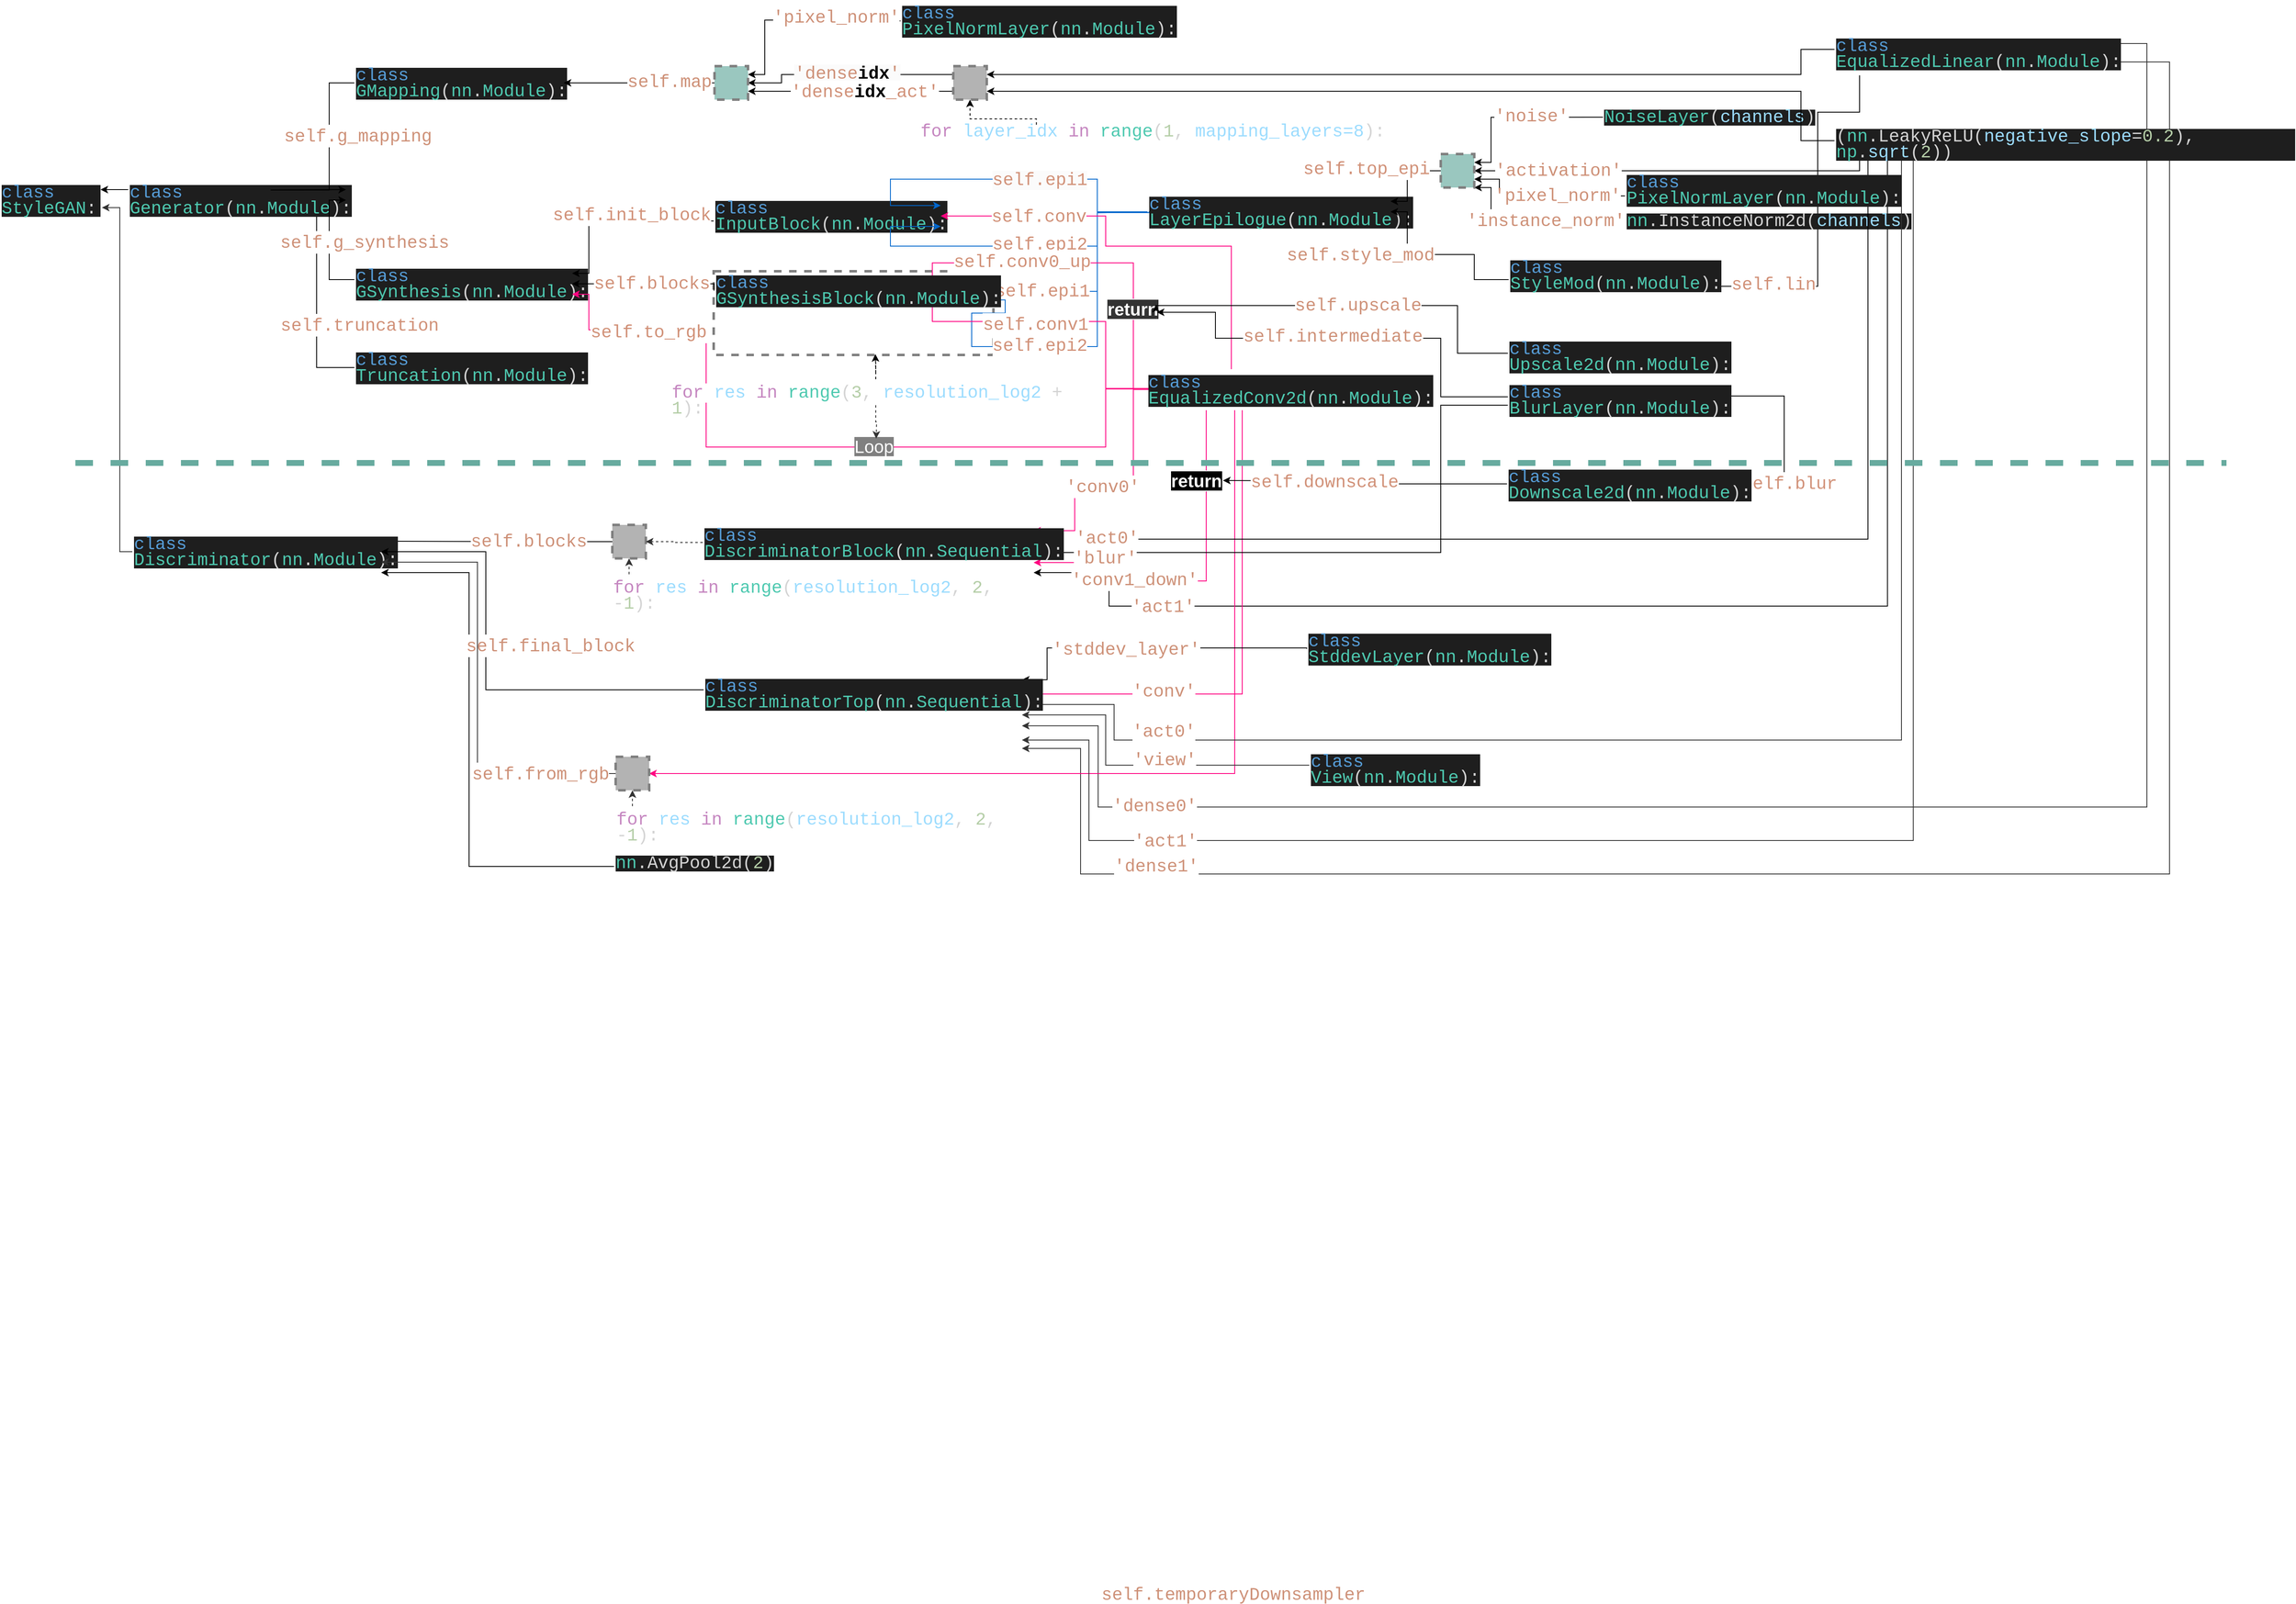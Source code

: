 <mxfile version="20.7.4" type="device"><diagram id="Vz_oZxvLydPCaEUs4q_l" name="Page-1"><mxGraphModel dx="5175" dy="1407" grid="1" gridSize="10" guides="1" tooltips="1" connect="1" arrows="1" fold="1" page="1" pageScale="1" pageWidth="850" pageHeight="1100" math="0" shadow="0"><root><mxCell id="0"/><mxCell id="1" parent="0"/><mxCell id="T80w9iqFl-Kv2HQaP5YV-88" style="edgeStyle=orthogonalEdgeStyle;rounded=0;orthogonalLoop=1;jettySize=auto;html=1;strokeColor=#000000;strokeWidth=1;fontColor=#D19178;endArrow=classic;endFill=1;fontSize=21;exitX=0.115;exitY=0.993;exitDx=0;exitDy=0;exitPerimeter=0;" parent="1" source="mr9g302S0_Up_MQkXYOi-26" edge="1"><mxGeometry relative="1" as="geometry"><mxPoint x="324" y="880" as="targetPoint"/><Array as="points"><mxPoint x="1343" y="920"/><mxPoint x="414" y="920"/><mxPoint x="414" y="880"/></Array><mxPoint x="1344" y="373" as="sourcePoint"/></mxGeometry></mxCell><mxCell id="T80w9iqFl-Kv2HQaP5YV-89" value="&lt;span style=&quot;font-family: Consolas, &amp;quot;Courier New&amp;quot;, monospace; font-size: 21px;&quot;&gt;&lt;font color=&quot;#ce9178&quot; style=&quot;font-size: 21px;&quot;&gt;'act1'&lt;/font&gt;&lt;/span&gt;" style="edgeLabel;html=1;align=center;verticalAlign=middle;resizable=0;points=[];fontColor=#D19178;fontSize=21;" parent="T80w9iqFl-Kv2HQaP5YV-88" vertex="1" connectable="0"><mxGeometry x="0.84" y="-3" relative="1" as="geometry"><mxPoint x="61" y="1" as="offset"/></mxGeometry></mxCell><mxCell id="T80w9iqFl-Kv2HQaP5YV-95" style="edgeStyle=orthogonalEdgeStyle;rounded=0;orthogonalLoop=1;jettySize=auto;html=1;entryX=1;entryY=0.5;entryDx=0;entryDy=0;strokeColor=#FF0080;strokeWidth=1;fontColor=#CE9178;endArrow=classic;endFill=1;fontSize=21;" parent="1" source="mr9g302S0_Up_MQkXYOi-66" target="T80w9iqFl-Kv2HQaP5YV-90" edge="1"><mxGeometry relative="1" as="geometry"><Array as="points"><mxPoint x="573" y="1025"/></Array></mxGeometry></mxCell><mxCell id="T80w9iqFl-Kv2HQaP5YV-96" value="&lt;span style=&quot;font-family: Consolas, &amp;quot;Courier New&amp;quot;, monospace; font-size: 21px;&quot;&gt;'conv'&lt;/span&gt;" style="edgeLabel;html=1;align=center;verticalAlign=middle;resizable=0;points=[];fontColor=#CE9178;fontSize=21;" parent="T80w9iqFl-Kv2HQaP5YV-95" vertex="1" connectable="0"><mxGeometry x="0.538" y="1" relative="1" as="geometry"><mxPoint x="30" y="-5" as="offset"/></mxGeometry></mxCell><mxCell id="T80w9iqFl-Kv2HQaP5YV-38" value="" style="rounded=0;whiteSpace=wrap;html=1;dashed=1;labelBackgroundColor=#FFFFFF;strokeWidth=3;fillColor=none;strokeColor=#808080;fontSize=21;" parent="1" vertex="1"><mxGeometry x="-58" y="520" width="334" height="100" as="geometry"/></mxCell><mxCell id="mr9g302S0_Up_MQkXYOi-111" style="edgeStyle=orthogonalEdgeStyle;rounded=0;orthogonalLoop=1;jettySize=auto;html=1;fontColor=#000000;entryX=1;entryY=0.75;entryDx=0;entryDy=0;fontSize=21;" parent="1" source="mr9g302S0_Up_MQkXYOi-110" target="mr9g302S0_Up_MQkXYOi-3" edge="1"><mxGeometry relative="1" as="geometry"><mxPoint x="-397" y="430" as="targetPoint"/><Array as="points"><mxPoint x="-532" y="635"/><mxPoint x="-532" y="448"/></Array></mxGeometry></mxCell><mxCell id="T80w9iqFl-Kv2HQaP5YV-36" value="&lt;span style=&quot;border-color: var(--border-color); font-family: Consolas, &amp;quot;Courier New&amp;quot;, monospace; font-size: 21px;&quot;&gt;self&lt;/span&gt;&lt;span style=&quot;font-family: Consolas, &amp;quot;Courier New&amp;quot;, monospace; font-size: 21px;&quot;&gt;.&lt;/span&gt;&lt;span style=&quot;border-color: var(--border-color); font-family: Consolas, &amp;quot;Courier New&amp;quot;, monospace; font-size: 21px;&quot;&gt;truncation&lt;/span&gt;" style="edgeLabel;html=1;align=center;verticalAlign=middle;resizable=0;points=[];fontColor=#D19178;fontSize=21;" parent="mr9g302S0_Up_MQkXYOi-111" vertex="1" connectable="0"><mxGeometry x="0.059" y="-1" relative="1" as="geometry"><mxPoint x="50" y="45" as="offset"/></mxGeometry></mxCell><mxCell id="mr9g302S0_Up_MQkXYOi-2" value="&lt;div style=&quot;color: rgb(212, 212, 212); background-color: rgb(30, 30, 30); font-family: Consolas, &amp;quot;Courier New&amp;quot;, monospace; font-weight: normal; font-size: 21px; line-height: 19px;&quot;&gt;&lt;div style=&quot;line-height: 19px; font-size: 21px;&quot;&gt;&lt;span style=&quot;color: rgb(86, 156, 214); font-size: 21px;&quot;&gt;class&lt;/span&gt; &lt;span style=&quot;color: rgb(78, 201, 176); font-size: 21px;&quot;&gt;StyleGAN&lt;/span&gt;:&lt;/div&gt;&lt;/div&gt;" style="text;whiteSpace=wrap;html=1;collapsible=0;fontSize=21;" parent="1" vertex="1"><mxGeometry x="-910" y="410" width="120" height="50" as="geometry"/></mxCell><mxCell id="mr9g302S0_Up_MQkXYOi-17" style="edgeStyle=orthogonalEdgeStyle;rounded=0;orthogonalLoop=1;jettySize=auto;html=1;entryX=1;entryY=0.25;entryDx=0;entryDy=0;fontSize=21;" parent="1" source="mr9g302S0_Up_MQkXYOi-3" target="mr9g302S0_Up_MQkXYOi-2" edge="1"><mxGeometry relative="1" as="geometry"><Array as="points"><mxPoint x="-787" y="423"/></Array></mxGeometry></mxCell><mxCell id="mr9g302S0_Up_MQkXYOi-3" value="&lt;div style=&quot;color: rgb(212, 212, 212); background-color: rgb(30, 30, 30); font-family: Consolas, &amp;quot;Courier New&amp;quot;, monospace; font-weight: normal; font-size: 21px; line-height: 19px;&quot;&gt;&lt;div style=&quot;line-height: 19px; font-size: 21px;&quot;&gt;&lt;span style=&quot;color: rgb(86, 156, 214); font-size: 21px;&quot;&gt;class&lt;/span&gt; &lt;span style=&quot;color: rgb(78, 201, 176); font-size: 21px;&quot;&gt;Generator&lt;/span&gt;(&lt;span style=&quot;color: rgb(78, 201, 176); font-size: 21px;&quot;&gt;nn&lt;/span&gt;.&lt;span style=&quot;color: rgb(78, 201, 176); font-size: 21px;&quot;&gt;Module&lt;/span&gt;):&lt;/div&gt;&lt;/div&gt;" style="text;whiteSpace=wrap;html=1;fontSize=21;" parent="1" vertex="1"><mxGeometry x="-757" y="410" width="260" height="50" as="geometry"/></mxCell><mxCell id="mr9g302S0_Up_MQkXYOi-14" style="edgeStyle=orthogonalEdgeStyle;rounded=0;orthogonalLoop=1;jettySize=auto;html=1;entryX=1;entryY=0.25;entryDx=0;entryDy=0;exitX=0;exitY=0.5;exitDx=0;exitDy=0;fontSize=21;" parent="1" source="mr9g302S0_Up_MQkXYOi-7" target="mr9g302S0_Up_MQkXYOi-3" edge="1"><mxGeometry relative="1" as="geometry"><mxPoint x="-417" y="199.998" as="sourcePoint"/><mxPoint x="-527" y="404.95" as="targetPoint"/><Array as="points"><mxPoint x="-517" y="295"/><mxPoint x="-517" y="423"/><mxPoint x="-587" y="423"/></Array></mxGeometry></mxCell><mxCell id="T80w9iqFl-Kv2HQaP5YV-7" value="&lt;font style=&quot;font-size: 21px;&quot;&gt;&lt;span style=&quot;border-color: var(--border-color); font-family: Consolas, &amp;quot;Courier New&amp;quot;, monospace; font-size: 21px;&quot;&gt;self&lt;/span&gt;&lt;span style=&quot;font-family: Consolas, &amp;quot;Courier New&amp;quot;, monospace; font-size: 21px; background-color: rgb(255, 255, 255);&quot;&gt;.&lt;/span&gt;&lt;span style=&quot;border-color: var(--border-color); font-family: Consolas, &amp;quot;Courier New&amp;quot;, monospace; font-size: 21px;&quot;&gt;g_mapping&lt;/span&gt;&lt;/font&gt;" style="edgeLabel;html=1;align=center;verticalAlign=middle;resizable=0;points=[];fontColor=#ce9178;fontSize=21;" parent="mr9g302S0_Up_MQkXYOi-14" vertex="1" connectable="0"><mxGeometry x="-0.224" y="1" relative="1" as="geometry"><mxPoint x="33" y="-31" as="offset"/></mxGeometry></mxCell><mxCell id="mr9g302S0_Up_MQkXYOi-7" value="&lt;div style=&quot;color: rgb(212, 212, 212); background-color: rgb(30, 30, 30); font-family: Consolas, &amp;quot;Courier New&amp;quot;, monospace; font-weight: normal; font-size: 21px; line-height: 19px;&quot;&gt;&lt;div style=&quot;line-height: 19px; font-size: 21px;&quot;&gt;&lt;span style=&quot;color: rgb(86, 156, 214); font-size: 21px;&quot;&gt;class&lt;/span&gt; &lt;span style=&quot;color: rgb(78, 201, 176); font-size: 21px;&quot;&gt;GMapping&lt;/span&gt;(&lt;span style=&quot;color: rgb(78, 201, 176); font-size: 21px;&quot;&gt;nn&lt;/span&gt;.&lt;span style=&quot;color: rgb(78, 201, 176); font-size: 21px;&quot;&gt;Module&lt;/span&gt;):&lt;/div&gt;&lt;/div&gt;" style="text;whiteSpace=wrap;html=1;fontSize=21;" parent="1" vertex="1"><mxGeometry x="-487" y="270" width="250" height="50" as="geometry"/></mxCell><mxCell id="mr9g302S0_Up_MQkXYOi-16" style="edgeStyle=orthogonalEdgeStyle;rounded=0;orthogonalLoop=1;jettySize=auto;html=1;entryX=1;entryY=0.5;entryDx=0;entryDy=0;fontSize=21;" parent="1" source="mr9g302S0_Up_MQkXYOi-9" target="mr9g302S0_Up_MQkXYOi-3" edge="1"><mxGeometry relative="1" as="geometry"><Array as="points"><mxPoint x="-517" y="530"/><mxPoint x="-517" y="435"/></Array></mxGeometry></mxCell><mxCell id="T80w9iqFl-Kv2HQaP5YV-25" value="&lt;font style=&quot;font-size: 21px;&quot;&gt;&lt;span style=&quot;border-color: var(--border-color); font-family: Consolas, &amp;quot;Courier New&amp;quot;, monospace; font-size: 21px;&quot;&gt;self&lt;/span&gt;&lt;span style=&quot;font-family: Consolas, &amp;quot;Courier New&amp;quot;, monospace; font-size: 21px;&quot;&gt;.&lt;/span&gt;&lt;span style=&quot;border-color: var(--border-color); font-family: Consolas, &amp;quot;Courier New&amp;quot;, monospace; font-size: 21px;&quot;&gt;g_synthesis&lt;/span&gt;&lt;/font&gt;" style="edgeLabel;html=1;align=center;verticalAlign=middle;resizable=0;points=[];fontColor=#ce9178;fontSize=21;" parent="mr9g302S0_Up_MQkXYOi-16" vertex="1" connectable="0"><mxGeometry x="0.692" y="-2" relative="1" as="geometry"><mxPoint x="40" y="47" as="offset"/></mxGeometry></mxCell><mxCell id="mr9g302S0_Up_MQkXYOi-9" value="&lt;div style=&quot;color: rgb(212, 212, 212); background-color: rgb(30, 30, 30); font-family: Consolas, &amp;quot;Courier New&amp;quot;, monospace; font-weight: normal; font-size: 21px; line-height: 19px;&quot;&gt;&lt;div style=&quot;line-height: 19px; font-size: 21px;&quot;&gt;&lt;span style=&quot;color: rgb(86, 156, 214); font-size: 21px;&quot;&gt;class&lt;/span&gt; &lt;span style=&quot;color: rgb(78, 201, 176); font-size: 21px;&quot;&gt;GSynthesis&lt;/span&gt;(&lt;span style=&quot;color: rgb(78, 201, 176); font-size: 21px;&quot;&gt;nn&lt;/span&gt;.&lt;span style=&quot;color: rgb(78, 201, 176); font-size: 21px;&quot;&gt;Module&lt;/span&gt;):&lt;/div&gt;&lt;/div&gt;" style="text;whiteSpace=wrap;html=1;fontSize=21;" parent="1" vertex="1"><mxGeometry x="-487" y="510" width="260" height="50" as="geometry"/></mxCell><mxCell id="IGai-IhEA9DrBkXZ9VKJ-8" style="edgeStyle=orthogonalEdgeStyle;rounded=0;orthogonalLoop=1;jettySize=auto;html=1;entryX=1;entryY=0.25;entryDx=0;entryDy=0;fontColor=#CE9178;fontSize=21;" parent="1" source="mr9g302S0_Up_MQkXYOi-11" target="IGai-IhEA9DrBkXZ9VKJ-5" edge="1"><mxGeometry relative="1" as="geometry"><Array as="points"><mxPoint x="130" y="221"/><mxPoint x="3" y="220"/><mxPoint x="3" y="285"/></Array></mxGeometry></mxCell><mxCell id="IGai-IhEA9DrBkXZ9VKJ-9" value="&lt;span style=&quot;font-family: Consolas, &amp;quot;Courier New&amp;quot;, monospace; font-size: 21px;&quot;&gt;'pixel_norm'&lt;/span&gt;" style="edgeLabel;html=1;align=center;verticalAlign=middle;resizable=0;points=[];fontColor=#CE9178;fontSize=21;" parent="IGai-IhEA9DrBkXZ9VKJ-8" vertex="1" connectable="0"><mxGeometry x="-0.676" y="-3" relative="1" as="geometry"><mxPoint x="-38" y="-1" as="offset"/></mxGeometry></mxCell><mxCell id="mr9g302S0_Up_MQkXYOi-11" value="&lt;div style=&quot;color: rgb(212, 212, 212); background-color: rgb(30, 30, 30); font-family: Consolas, &amp;quot;Courier New&amp;quot;, monospace; font-weight: normal; font-size: 21px; line-height: 19px;&quot;&gt;&lt;div style=&quot;font-size: 21px;&quot;&gt;&lt;span style=&quot;color: rgb(86, 156, 214); font-size: 21px;&quot;&gt;class&lt;/span&gt;&lt;span style=&quot;color: rgb(212, 212, 212); font-size: 21px;&quot;&gt; &lt;/span&gt;&lt;span style=&quot;color: rgb(78, 201, 176); font-size: 21px;&quot;&gt;PixelNormLayer&lt;/span&gt;&lt;span style=&quot;color: rgb(212, 212, 212); font-size: 21px;&quot;&gt;(&lt;/span&gt;&lt;span style=&quot;color: rgb(78, 201, 176); font-size: 21px;&quot;&gt;nn&lt;/span&gt;&lt;span style=&quot;color: rgb(212, 212, 212); font-size: 21px;&quot;&gt;.&lt;/span&gt;&lt;span style=&quot;color: rgb(78, 201, 176); font-size: 21px;&quot;&gt;Module&lt;/span&gt;&lt;span style=&quot;color: rgb(212, 212, 212); font-size: 21px;&quot;&gt;):&lt;/span&gt;&lt;/div&gt;&lt;/div&gt;" style="text;whiteSpace=wrap;html=1;fillColor=none;strokeColor=none;fontSize=21;" parent="1" vertex="1"><mxGeometry x="165" y="196" width="297" height="50" as="geometry"/></mxCell><mxCell id="mr9g302S0_Up_MQkXYOi-64" style="edgeStyle=orthogonalEdgeStyle;rounded=0;orthogonalLoop=1;jettySize=auto;html=1;entryX=1;entryY=0.75;entryDx=0;entryDy=0;fontColor=#FFFFFF;fontSize=21;" parent="1" source="mr9g302S0_Up_MQkXYOi-23" target="mr9g302S0_Up_MQkXYOi-62" edge="1"><mxGeometry relative="1" as="geometry"><Array as="points"><mxPoint x="1310" y="330"/><mxPoint x="1260" y="330"/><mxPoint x="1260" y="538"/><mxPoint x="1060" y="538"/></Array></mxGeometry></mxCell><mxCell id="T80w9iqFl-Kv2HQaP5YV-62" value="&lt;font color=&quot;#d19178&quot; style=&quot;font-size: 21px;&quot;&gt;&lt;span style=&quot;border-color: var(--border-color); font-family: Consolas, &amp;quot;Courier New&amp;quot;, monospace; font-size: 21px;&quot;&gt;self&lt;/span&gt;&lt;span style=&quot;font-family: Consolas, &amp;quot;Courier New&amp;quot;, monospace; font-size: 21px;&quot;&gt;.&lt;/span&gt;&lt;span style=&quot;border-color: var(--border-color); font-family: Consolas, &amp;quot;Courier New&amp;quot;, monospace; font-size: 21px;&quot;&gt;lin&lt;/span&gt;&lt;/font&gt;" style="edgeLabel;html=1;align=center;verticalAlign=middle;resizable=0;points=[];fontColor=#000000;fontSize=21;" parent="mr9g302S0_Up_MQkXYOi-64" vertex="1" connectable="0"><mxGeometry x="0.507" y="-2" relative="1" as="geometry"><mxPoint x="76" y="-1" as="offset"/></mxGeometry></mxCell><mxCell id="T80w9iqFl-Kv2HQaP5YV-60" style="edgeStyle=orthogonalEdgeStyle;rounded=0;orthogonalLoop=1;jettySize=auto;html=1;entryX=1;entryY=0.25;entryDx=0;entryDy=0;strokeColor=#000000;strokeWidth=1;fontColor=#000000;endArrow=classic;endFill=1;fontSize=21;" parent="1" target="T80w9iqFl-Kv2HQaP5YV-54" edge="1"><mxGeometry relative="1" as="geometry"><Array as="points"><mxPoint x="1240" y="255"/><mxPoint x="1240" y="285"/></Array><mxPoint x="1280" y="255" as="sourcePoint"/></mxGeometry></mxCell><mxCell id="T80w9iqFl-Kv2HQaP5YV-103" style="edgeStyle=orthogonalEdgeStyle;rounded=0;orthogonalLoop=1;jettySize=auto;html=1;strokeColor=#333333;strokeWidth=1;fontColor=#CE9178;endArrow=classic;endFill=1;exitX=1.001;exitY=0.333;exitDx=0;exitDy=0;exitPerimeter=0;fontSize=21;" parent="1" source="mr9g302S0_Up_MQkXYOi-23" edge="1"><mxGeometry relative="1" as="geometry"><mxPoint x="310" y="1063" as="targetPoint"/><mxPoint x="1513.0" y="248" as="sourcePoint"/><Array as="points"><mxPoint x="1653" y="248"/><mxPoint x="1653" y="1160"/><mxPoint x="401" y="1160"/><mxPoint x="401" y="1063"/></Array></mxGeometry></mxCell><mxCell id="T80w9iqFl-Kv2HQaP5YV-104" value="&lt;span style=&quot;font-family: Consolas, &amp;quot;Courier New&amp;quot;, monospace; font-size: 21px;&quot;&gt;'dense0'&lt;/span&gt;" style="edgeLabel;html=1;align=center;verticalAlign=middle;resizable=0;points=[];fontColor=#CE9178;fontSize=21;" parent="T80w9iqFl-Kv2HQaP5YV-103" vertex="1" connectable="0"><mxGeometry x="0.849" y="-2" relative="1" as="geometry"><mxPoint x="66" as="offset"/></mxGeometry></mxCell><mxCell id="T80w9iqFl-Kv2HQaP5YV-107" style="edgeStyle=orthogonalEdgeStyle;rounded=0;orthogonalLoop=1;jettySize=auto;html=1;strokeColor=#333333;strokeWidth=1;fontColor=#CE9178;endArrow=classic;endFill=1;fontSize=21;" parent="1" source="mr9g302S0_Up_MQkXYOi-23" edge="1"><mxGeometry relative="1" as="geometry"><mxPoint x="310" y="1090" as="targetPoint"/><Array as="points"><mxPoint x="1680" y="270"/><mxPoint x="1680" y="1240"/><mxPoint x="380" y="1240"/></Array></mxGeometry></mxCell><mxCell id="T80w9iqFl-Kv2HQaP5YV-108" value="&lt;span style=&quot;font-family: Consolas, &amp;quot;Courier New&amp;quot;, monospace; font-size: 21px;&quot;&gt;'dense1'&lt;/span&gt;" style="edgeLabel;html=1;align=center;verticalAlign=middle;resizable=0;points=[];fontColor=#CE9178;fontSize=21;" parent="T80w9iqFl-Kv2HQaP5YV-107" vertex="1" connectable="0"><mxGeometry x="0.821" y="1" relative="1" as="geometry"><mxPoint x="72" y="-11" as="offset"/></mxGeometry></mxCell><mxCell id="mr9g302S0_Up_MQkXYOi-23" value="&lt;div style=&quot;color: rgb(212, 212, 212); background-color: rgb(30, 30, 30); font-family: Consolas, &amp;quot;Courier New&amp;quot;, monospace; font-weight: normal; font-size: 21px; line-height: 19px;&quot;&gt;&lt;div style=&quot;font-size: 21px;&quot;&gt;&lt;span style=&quot;color: rgb(86, 156, 214); font-size: 21px;&quot;&gt;class&lt;/span&gt;&lt;span style=&quot;color: rgb(212, 212, 212); font-size: 21px;&quot;&gt; &lt;/span&gt;&lt;span style=&quot;color: rgb(78, 201, 176); font-size: 21px;&quot;&gt;EqualizedLinear&lt;/span&gt;&lt;span style=&quot;color: rgb(212, 212, 212); font-size: 21px;&quot;&gt;(&lt;/span&gt;&lt;span style=&quot;color: rgb(78, 201, 176); font-size: 21px;&quot;&gt;nn&lt;/span&gt;&lt;span style=&quot;color: rgb(212, 212, 212); font-size: 21px;&quot;&gt;.&lt;/span&gt;&lt;span style=&quot;color: rgb(78, 201, 176); font-size: 21px;&quot;&gt;Module&lt;/span&gt;&lt;span style=&quot;color: rgb(212, 212, 212); font-size: 21px;&quot;&gt;):&lt;/span&gt;&lt;/div&gt;&lt;/div&gt;" style="text;whiteSpace=wrap;html=1;fillColor=none;strokeColor=none;fontSize=21;" parent="1" vertex="1"><mxGeometry x="1280" y="235" width="230" height="51" as="geometry"/></mxCell><mxCell id="mr9g302S0_Up_MQkXYOi-50" style="edgeStyle=orthogonalEdgeStyle;rounded=0;orthogonalLoop=1;jettySize=auto;html=1;entryX=1;entryY=0.5;entryDx=0;entryDy=0;fontColor=#FFFFFF;fontSize=21;" parent="1" source="mr9g302S0_Up_MQkXYOi-26" target="T80w9iqFl-Kv2HQaP5YV-47" edge="1"><mxGeometry relative="1" as="geometry"><Array as="points"><mxPoint x="1310" y="400"/></Array><mxPoint x="814.8" y="475" as="targetPoint"/></mxGeometry></mxCell><mxCell id="T80w9iqFl-Kv2HQaP5YV-52" value="&lt;span style=&quot;font-family: Consolas, &amp;quot;Courier New&amp;quot;, monospace; font-size: 21px;&quot;&gt;'activation'&lt;/span&gt;" style="edgeLabel;html=1;align=center;verticalAlign=middle;resizable=0;points=[];fontColor=#CE9178;fontSize=21;" parent="mr9g302S0_Up_MQkXYOi-50" vertex="1" connectable="0"><mxGeometry x="0.883" y="-1" relative="1" as="geometry"><mxPoint x="71" as="offset"/></mxGeometry></mxCell><mxCell id="T80w9iqFl-Kv2HQaP5YV-58" style="edgeStyle=orthogonalEdgeStyle;rounded=0;orthogonalLoop=1;jettySize=auto;html=1;entryX=0.5;entryY=1;entryDx=0;entryDy=0;strokeColor=#000000;strokeWidth=1;fontColor=#000000;endArrow=classic;endFill=1;dashed=1;fontSize=21;exitX=0.25;exitY=0;exitDx=0;exitDy=0;" parent="1" source="mr9g302S0_Up_MQkXYOi-30" target="T80w9iqFl-Kv2HQaP5YV-54" edge="1"><mxGeometry relative="1" as="geometry"><Array as="points"><mxPoint x="327" y="338"/><mxPoint x="248" y="338"/></Array><mxPoint x="195" y="329" as="sourcePoint"/></mxGeometry></mxCell><mxCell id="mr9g302S0_Up_MQkXYOi-30" value="&lt;div style=&quot;color: rgb(212, 212, 212); font-family: Consolas, &amp;quot;Courier New&amp;quot;, monospace; font-weight: normal; font-size: 21px; line-height: 19px;&quot;&gt;&lt;div style=&quot;font-size: 21px;&quot;&gt;&lt;span style=&quot;color: rgb(197, 134, 192); font-size: 21px;&quot;&gt;for&lt;/span&gt;&lt;span style=&quot;color: rgb(212, 212, 212); font-size: 21px;&quot;&gt; &lt;/span&gt;&lt;span style=&quot;color: rgb(156, 220, 254); font-size: 21px;&quot;&gt;layer_idx&lt;/span&gt;&lt;span style=&quot;color: rgb(212, 212, 212); font-size: 21px;&quot;&gt; &lt;/span&gt;&lt;span style=&quot;color: rgb(197, 134, 192); font-size: 21px;&quot;&gt;in&lt;/span&gt;&lt;span style=&quot;color: rgb(212, 212, 212); font-size: 21px;&quot;&gt; &lt;/span&gt;&lt;span style=&quot;color: rgb(78, 201, 176); font-size: 21px;&quot;&gt;range&lt;/span&gt;&lt;span style=&quot;color: rgb(212, 212, 212); font-size: 21px;&quot;&gt;(&lt;/span&gt;&lt;span style=&quot;color: rgb(181, 206, 168); font-size: 21px;&quot;&gt;1&lt;/span&gt;&lt;span style=&quot;color: rgb(212, 212, 212); font-size: 21px;&quot;&gt;, &lt;/span&gt;&lt;span style=&quot;color: rgb(156, 220, 254); font-size: 21px;&quot;&gt;mapping_layers=8&lt;/span&gt;&lt;span style=&quot;color: rgb(212, 212, 212); font-size: 21px;&quot;&gt;):&lt;/span&gt;&lt;/div&gt;&lt;/div&gt;" style="text;whiteSpace=wrap;html=1;fillColor=none;strokeColor=none;align=left;verticalAlign=bottom;fontSize=21;" parent="1" vertex="1"><mxGeometry x="187" y="345" width="561" height="20" as="geometry"/></mxCell><mxCell id="mr9g302S0_Up_MQkXYOi-33" style="edgeStyle=orthogonalEdgeStyle;rounded=0;orthogonalLoop=1;jettySize=auto;html=1;entryX=1;entryY=0.25;entryDx=0;entryDy=0;fontColor=#FFFFFF;fontSize=21;" parent="1" source="mr9g302S0_Up_MQkXYOi-32" target="mr9g302S0_Up_MQkXYOi-9" edge="1"><mxGeometry relative="1" as="geometry"><Array as="points"><mxPoint x="-207" y="460"/><mxPoint x="-207" y="523"/></Array></mxGeometry></mxCell><mxCell id="T80w9iqFl-Kv2HQaP5YV-28" value="&lt;span style=&quot;border-color: var(--border-color); font-family: Consolas, &amp;quot;Courier New&amp;quot;, monospace; font-size: 21px;&quot;&gt;self&lt;/span&gt;&lt;span style=&quot;font-family: Consolas, &amp;quot;Courier New&amp;quot;, monospace; font-size: 21px;&quot;&gt;.&lt;/span&gt;&lt;span style=&quot;border-color: var(--border-color); font-family: Consolas, &amp;quot;Courier New&amp;quot;, monospace; font-size: 21px;&quot;&gt;init_block&lt;/span&gt;" style="edgeLabel;html=1;align=center;verticalAlign=middle;resizable=0;points=[];fontColor=#d19178;fontSize=21;" parent="mr9g302S0_Up_MQkXYOi-33" vertex="1" connectable="0"><mxGeometry x="0.75" y="1" relative="1" as="geometry"><mxPoint x="50" y="-62" as="offset"/></mxGeometry></mxCell><mxCell id="mr9g302S0_Up_MQkXYOi-32" value="&lt;div style=&quot;color: rgb(212, 212, 212); background-color: rgb(30, 30, 30); font-family: Consolas, &amp;quot;Courier New&amp;quot;, monospace; font-weight: normal; font-size: 21px; line-height: 19px;&quot;&gt;&lt;div style=&quot;font-size: 21px;&quot;&gt;&lt;span style=&quot;color: rgb(86, 156, 214); font-size: 21px;&quot;&gt;class&lt;/span&gt;&lt;span style=&quot;color: rgb(212, 212, 212); font-size: 21px;&quot;&gt; &lt;/span&gt;&lt;span style=&quot;color: rgb(78, 201, 176); font-size: 21px;&quot;&gt;InputBlock&lt;/span&gt;&lt;span style=&quot;color: rgb(212, 212, 212); font-size: 21px;&quot;&gt;(&lt;/span&gt;&lt;span style=&quot;color: rgb(78, 201, 176); font-size: 21px;&quot;&gt;nn&lt;/span&gt;&lt;span style=&quot;color: rgb(212, 212, 212); font-size: 21px;&quot;&gt;.&lt;/span&gt;&lt;span style=&quot;color: rgb(78, 201, 176); font-size: 21px;&quot;&gt;Module&lt;/span&gt;&lt;span style=&quot;color: rgb(212, 212, 212); font-size: 21px;&quot;&gt;):&lt;/span&gt;&lt;/div&gt;&lt;/div&gt;" style="text;whiteSpace=wrap;html=1;fontColor=#FFFFFF;fontSize=21;" parent="1" vertex="1"><mxGeometry x="-58" y="429" width="271" height="50" as="geometry"/></mxCell><mxCell id="mr9g302S0_Up_MQkXYOi-38" style="edgeStyle=orthogonalEdgeStyle;rounded=0;orthogonalLoop=1;jettySize=auto;html=1;fontColor=#FFFFFF;entryX=1;entryY=0.25;entryDx=0;entryDy=0;strokeColor=#0066CC;fontSize=21;" parent="1" target="mr9g302S0_Up_MQkXYOi-32" edge="1"><mxGeometry relative="1" as="geometry"><mxPoint x="153" y="430" as="targetPoint"/><Array as="points"><mxPoint x="400" y="450"/><mxPoint x="400" y="410"/><mxPoint x="153" y="410"/><mxPoint x="153" y="441"/></Array><mxPoint x="413" y="450.059" as="sourcePoint"/></mxGeometry></mxCell><mxCell id="T80w9iqFl-Kv2HQaP5YV-30" value="&lt;span style=&quot;border-color: var(--border-color); background-color: rgb(251, 251, 251); font-family: Consolas, &amp;quot;Courier New&amp;quot;, monospace; font-size: 21px;&quot;&gt;self&lt;/span&gt;&lt;span style=&quot;border-color: var(--border-color); background-color: rgb(251, 251, 251); font-family: Consolas, &amp;quot;Courier New&amp;quot;, monospace; font-size: 21px;&quot;&gt;.&lt;/span&gt;&lt;span style=&quot;border-color: var(--border-color); background-color: rgb(251, 251, 251); font-family: Consolas, &amp;quot;Courier New&amp;quot;, monospace; font-size: 21px;&quot;&gt;epi1&lt;/span&gt;" style="edgeLabel;html=1;align=center;verticalAlign=middle;resizable=0;points=[];fontColor=#d19178;fontSize=21;" parent="mr9g302S0_Up_MQkXYOi-38" vertex="1" connectable="0"><mxGeometry x="0.797" y="-1" relative="1" as="geometry"><mxPoint x="157" y="-33" as="offset"/></mxGeometry></mxCell><mxCell id="mr9g302S0_Up_MQkXYOi-72" style="edgeStyle=orthogonalEdgeStyle;rounded=0;orthogonalLoop=1;jettySize=auto;html=1;fontColor=#FFFFFF;entryX=1;entryY=0.75;entryDx=0;entryDy=0;strokeColor=#0066CC;fontSize=21;" parent="1" target="mr9g302S0_Up_MQkXYOi-32" edge="1"><mxGeometry relative="1" as="geometry"><Array as="points"><mxPoint x="400" y="450"/><mxPoint x="400" y="490"/><mxPoint x="153" y="490"/><mxPoint x="153" y="467"/></Array><mxPoint x="133" y="530" as="targetPoint"/><mxPoint x="413" y="450.059" as="sourcePoint"/></mxGeometry></mxCell><mxCell id="T80w9iqFl-Kv2HQaP5YV-32" value="&lt;span style=&quot;border-color: var(--border-color); font-family: Consolas, &amp;quot;Courier New&amp;quot;, monospace; font-size: 21px;&quot;&gt;self&lt;/span&gt;&lt;span style=&quot;font-family: Consolas, &amp;quot;Courier New&amp;quot;, monospace; font-size: 21px;&quot;&gt;.&lt;/span&gt;&lt;span style=&quot;border-color: var(--border-color); font-family: Consolas, &amp;quot;Courier New&amp;quot;, monospace; font-size: 21px;&quot;&gt;epi2&lt;/span&gt;" style="edgeLabel;html=1;align=center;verticalAlign=middle;resizable=0;points=[];fontColor=#D19178;fontSize=21;" parent="mr9g302S0_Up_MQkXYOi-72" vertex="1" connectable="0"><mxGeometry x="0.793" y="-1" relative="1" as="geometry"><mxPoint x="158" y="19" as="offset"/></mxGeometry></mxCell><mxCell id="mr9g302S0_Up_MQkXYOi-93" style="edgeStyle=orthogonalEdgeStyle;rounded=0;orthogonalLoop=1;jettySize=auto;html=1;fontColor=#000000;strokeColor=#0066CC;fontSize=21;exitX=0.006;exitY=0.489;exitDx=0;exitDy=0;exitPerimeter=0;" parent="1" source="mr9g302S0_Up_MQkXYOi-37" target="T80w9iqFl-Kv2HQaP5YV-37" edge="1"><mxGeometry relative="1" as="geometry"><Array as="points"><mxPoint x="461" y="450"/><mxPoint x="400" y="450"/><mxPoint x="400" y="544"/></Array><mxPoint x="233" y="580" as="targetPoint"/><mxPoint x="413" y="450.059" as="sourcePoint"/></mxGeometry></mxCell><mxCell id="T80w9iqFl-Kv2HQaP5YV-43" value="&lt;span style=&quot;border-color: var(--border-color); font-family: Consolas, &amp;quot;Courier New&amp;quot;, monospace; font-size: 21px;&quot;&gt;self&lt;/span&gt;&lt;span style=&quot;font-family: Consolas, &amp;quot;Courier New&amp;quot;, monospace; font-size: 21px;&quot;&gt;.&lt;/span&gt;&lt;span style=&quot;border-color: var(--border-color); font-family: Consolas, &amp;quot;Courier New&amp;quot;, monospace; font-size: 21px;&quot;&gt;epi1&lt;/span&gt;" style="edgeLabel;html=1;align=center;verticalAlign=middle;resizable=0;points=[];fontColor=#D19178;fontSize=21;" parent="mr9g302S0_Up_MQkXYOi-93" vertex="1" connectable="0"><mxGeometry x="0.931" relative="1" as="geometry"><mxPoint x="60" y="-1" as="offset"/></mxGeometry></mxCell><mxCell id="mr9g302S0_Up_MQkXYOi-99" style="edgeStyle=orthogonalEdgeStyle;rounded=0;orthogonalLoop=1;jettySize=auto;html=1;fontColor=#000000;entryX=1.003;entryY=0.698;entryDx=0;entryDy=0;strokeColor=#0066CC;fontSize=21;exitX=0;exitY=0.5;exitDx=0;exitDy=0;entryPerimeter=0;" parent="1" source="mr9g302S0_Up_MQkXYOi-37" target="T80w9iqFl-Kv2HQaP5YV-37" edge="1"><mxGeometry relative="1" as="geometry"><Array as="points"><mxPoint x="400" y="449"/><mxPoint x="400" y="610"/><mxPoint x="250" y="610"/><mxPoint x="250" y="570"/><mxPoint x="290" y="570"/><mxPoint x="290" y="554"/></Array><mxPoint x="213" y="630" as="targetPoint"/><mxPoint x="413" y="449" as="sourcePoint"/></mxGeometry></mxCell><mxCell id="T80w9iqFl-Kv2HQaP5YV-45" value="&lt;span style=&quot;border-color: var(--border-color); font-family: Consolas, &amp;quot;Courier New&amp;quot;, monospace; font-size: 21px;&quot;&gt;self&lt;/span&gt;&lt;span style=&quot;font-family: Consolas, &amp;quot;Courier New&amp;quot;, monospace; font-size: 21px;&quot;&gt;.&lt;/span&gt;&lt;span style=&quot;border-color: var(--border-color); font-family: Consolas, &amp;quot;Courier New&amp;quot;, monospace; font-size: 21px;&quot;&gt;epi2&lt;/span&gt;" style="edgeLabel;html=1;align=center;verticalAlign=middle;resizable=0;points=[];fontColor=#D19178;fontSize=21;" parent="mr9g302S0_Up_MQkXYOi-99" vertex="1" connectable="0"><mxGeometry x="0.906" y="1" relative="1" as="geometry"><mxPoint x="44" y="52" as="offset"/></mxGeometry></mxCell><mxCell id="mr9g302S0_Up_MQkXYOi-37" value="&lt;div style=&quot;color: rgb(212, 212, 212); background-color: rgb(30, 30, 30); font-family: Consolas, &amp;quot;Courier New&amp;quot;, monospace; font-weight: normal; font-size: 21px; line-height: 19px;&quot;&gt;&lt;div style=&quot;font-size: 21px;&quot;&gt;&lt;span style=&quot;color: rgb(86, 156, 214); font-size: 21px;&quot;&gt;class&lt;/span&gt;&lt;span style=&quot;color: rgb(212, 212, 212); font-size: 21px;&quot;&gt; &lt;/span&gt;&lt;span style=&quot;color: rgb(78, 201, 176); font-size: 21px;&quot;&gt;LayerEpilogue&lt;/span&gt;&lt;span style=&quot;color: rgb(212, 212, 212); font-size: 21px;&quot;&gt;(&lt;/span&gt;&lt;span style=&quot;color: rgb(78, 201, 176); font-size: 21px;&quot;&gt;nn&lt;/span&gt;&lt;span style=&quot;color: rgb(212, 212, 212); font-size: 21px;&quot;&gt;.&lt;/span&gt;&lt;span style=&quot;color: rgb(78, 201, 176); font-size: 21px;&quot;&gt;Module&lt;/span&gt;&lt;span style=&quot;color: rgb(212, 212, 212); font-size: 21px;&quot;&gt;):&lt;/span&gt;&lt;/div&gt;&lt;/div&gt;" style="text;whiteSpace=wrap;html=1;fillColor=none;strokeColor=none;fontSize=21;" parent="1" vertex="1"><mxGeometry x="460" y="424" width="290" height="50" as="geometry"/></mxCell><mxCell id="mr9g302S0_Up_MQkXYOi-48" style="edgeStyle=orthogonalEdgeStyle;rounded=0;orthogonalLoop=1;jettySize=auto;html=1;fontColor=#FFFFFF;entryX=1;entryY=0.25;entryDx=0;entryDy=0;exitX=0.003;exitY=0.535;exitDx=0;exitDy=0;fontSize=21;exitPerimeter=0;" parent="1" source="mr9g302S0_Up_MQkXYOi-45" target="T80w9iqFl-Kv2HQaP5YV-47" edge="1"><mxGeometry relative="1" as="geometry"><mxPoint x="1860" y="420" as="sourcePoint"/><mxPoint x="910" y="365" as="targetPoint"/><Array as="points"><mxPoint x="870" y="336"/><mxPoint x="870" y="390"/></Array></mxGeometry></mxCell><mxCell id="T80w9iqFl-Kv2HQaP5YV-50" value="&lt;span style=&quot;color: rgb(206, 145, 120); font-family: Consolas, &amp;quot;Courier New&amp;quot;, monospace; font-size: 21px;&quot;&gt;'noise'&lt;/span&gt;" style="edgeLabel;html=1;align=center;verticalAlign=middle;resizable=0;points=[];fontColor=#D19178;fontSize=21;" parent="mr9g302S0_Up_MQkXYOi-48" vertex="1" connectable="0"><mxGeometry x="0.504" relative="1" as="geometry"><mxPoint x="48" y="-25" as="offset"/></mxGeometry></mxCell><mxCell id="mr9g302S0_Up_MQkXYOi-45" value="&lt;div style=&quot;color: rgb(212, 212, 212); background-color: rgb(30, 30, 30); font-family: Consolas, &amp;quot;Courier New&amp;quot;, monospace; font-weight: normal; font-size: 21px; line-height: 19px;&quot;&gt;&lt;div style=&quot;font-size: 21px;&quot;&gt;&lt;span style=&quot;color: rgb(78, 201, 176); font-size: 21px;&quot;&gt;NoiseLayer&lt;/span&gt;&lt;span style=&quot;color: rgb(212, 212, 212); font-size: 21px;&quot;&gt;(&lt;/span&gt;&lt;span style=&quot;color: rgb(156, 220, 254); font-size: 21px;&quot;&gt;channels&lt;/span&gt;&lt;span style=&quot;color: rgb(212, 212, 212); font-size: 21px;&quot;&gt;)&lt;/span&gt;&lt;/div&gt;&lt;/div&gt;" style="text;whiteSpace=wrap;html=1;fillColor=none;strokeColor=none;fontSize=21;" parent="1" vertex="1"><mxGeometry x="1003" y="320" width="240" height="30" as="geometry"/></mxCell><mxCell id="mr9g302S0_Up_MQkXYOi-47" style="edgeStyle=orthogonalEdgeStyle;rounded=0;orthogonalLoop=1;jettySize=auto;html=1;fontColor=#FFFFFF;entryX=1;entryY=0.25;entryDx=0;entryDy=0;exitX=0;exitY=0.5;exitDx=0;exitDy=0;fontSize=21;" parent="1" source="T80w9iqFl-Kv2HQaP5YV-47" target="mr9g302S0_Up_MQkXYOi-37" edge="1"><mxGeometry relative="1" as="geometry"><Array as="points"><mxPoint x="770" y="400"/><mxPoint x="770" y="437"/></Array></mxGeometry></mxCell><mxCell id="T80w9iqFl-Kv2HQaP5YV-49" value="&lt;span style=&quot;border-color: var(--border-color); font-family: Consolas, &amp;quot;Courier New&amp;quot;, monospace; font-size: 21px; text-align: left;&quot;&gt;self&lt;/span&gt;&lt;span style=&quot;border-color: var(--border-color); font-family: Consolas, &amp;quot;Courier New&amp;quot;, monospace; font-size: 21px; text-align: left;&quot;&gt;.&lt;/span&gt;&lt;span style=&quot;border-color: var(--border-color); font-family: Consolas, &amp;quot;Courier New&amp;quot;, monospace; font-size: 21px; text-align: left;&quot;&gt;top_epi&lt;/span&gt;" style="edgeLabel;html=1;align=center;verticalAlign=middle;resizable=0;points=[];fontColor=#D19178;fontSize=21;" parent="mr9g302S0_Up_MQkXYOi-47" vertex="1" connectable="0"><mxGeometry x="-0.216" y="1" relative="1" as="geometry"><mxPoint x="-51" y="-4" as="offset"/></mxGeometry></mxCell><mxCell id="mr9g302S0_Up_MQkXYOi-58" style="edgeStyle=orthogonalEdgeStyle;rounded=0;orthogonalLoop=1;jettySize=auto;html=1;entryX=1;entryY=1;entryDx=0;entryDy=0;fontColor=#FFFFFF;fontSize=21;" parent="1" source="mr9g302S0_Up_MQkXYOi-57" target="T80w9iqFl-Kv2HQaP5YV-47" edge="1"><mxGeometry relative="1" as="geometry"><mxPoint x="814.8" y="467.5" as="targetPoint"/><Array as="points"><mxPoint x="870" y="460"/><mxPoint x="870" y="420"/></Array></mxGeometry></mxCell><mxCell id="T80w9iqFl-Kv2HQaP5YV-51" value="&lt;span style=&quot;font-family: Consolas, &amp;quot;Courier New&amp;quot;, monospace; font-size: 21px;&quot;&gt;&lt;font color=&quot;#ce9178&quot; style=&quot;font-size: 21px;&quot;&gt;'instance_norm'&lt;/font&gt;&lt;/span&gt;" style="edgeLabel;html=1;align=center;verticalAlign=middle;resizable=0;points=[];fontColor=#D19178;fontSize=21;" parent="mr9g302S0_Up_MQkXYOi-58" vertex="1" connectable="0"><mxGeometry x="0.377" y="1" relative="1" as="geometry"><mxPoint x="56" y="-2" as="offset"/></mxGeometry></mxCell><mxCell id="mr9g302S0_Up_MQkXYOi-57" value="&lt;div style=&quot;color: rgb(212, 212, 212); background-color: rgb(30, 30, 30); font-family: Consolas, &amp;quot;Courier New&amp;quot;, monospace; font-weight: normal; font-size: 21px; line-height: 19px;&quot;&gt;&lt;div style=&quot;font-size: 21px;&quot;&gt;&lt;span style=&quot;color: rgb(78, 201, 176); font-size: 21px;&quot;&gt;nn&lt;/span&gt;&lt;span style=&quot;color: rgb(212, 212, 212); font-size: 21px;&quot;&gt;.InstanceNorm2d(&lt;/span&gt;&lt;span style=&quot;color: rgb(156, 220, 254); font-size: 21px;&quot;&gt;channels&lt;/span&gt;&lt;span style=&quot;color: rgb(212, 212, 212); font-size: 21px;&quot;&gt;)&lt;/span&gt;&lt;/div&gt;&lt;/div&gt;" style="text;whiteSpace=wrap;html=1;fontColor=#FFFFFF;fontSize=21;" parent="1" vertex="1"><mxGeometry x="1030" y="444" width="320" height="30" as="geometry"/></mxCell><mxCell id="mr9g302S0_Up_MQkXYOi-62" value="&lt;div style=&quot;color: rgb(212, 212, 212); background-color: rgb(30, 30, 30); font-family: Consolas, &amp;quot;Courier New&amp;quot;, monospace; font-weight: normal; font-size: 21px; line-height: 19px;&quot;&gt;&lt;div style=&quot;font-size: 21px;&quot;&gt;&lt;span style=&quot;color: rgb(86, 156, 214); font-size: 21px;&quot;&gt;class&lt;/span&gt;&lt;span style=&quot;color: rgb(212, 212, 212); font-size: 21px;&quot;&gt; &lt;/span&gt;&lt;span style=&quot;color: rgb(78, 201, 176); font-size: 21px;&quot;&gt;StyleMod&lt;/span&gt;&lt;span style=&quot;color: rgb(212, 212, 212); font-size: 21px;&quot;&gt;(&lt;/span&gt;&lt;span style=&quot;color: rgb(78, 201, 176); font-size: 21px;&quot;&gt;nn&lt;/span&gt;&lt;span style=&quot;color: rgb(212, 212, 212); font-size: 21px;&quot;&gt;.&lt;/span&gt;&lt;span style=&quot;color: rgb(78, 201, 176); font-size: 21px;&quot;&gt;Module&lt;/span&gt;&lt;span style=&quot;color: rgb(212, 212, 212); font-size: 21px;&quot;&gt;):&lt;/span&gt;&lt;/div&gt;&lt;/div&gt;" style="text;whiteSpace=wrap;html=1;fillColor=none;strokeColor=none;fontSize=21;" parent="1" vertex="1"><mxGeometry x="891" y="500" width="239.9" height="50" as="geometry"/></mxCell><mxCell id="mr9g302S0_Up_MQkXYOi-63" style="edgeStyle=orthogonalEdgeStyle;rounded=0;orthogonalLoop=1;jettySize=auto;html=1;fontColor=#FFFFFF;entryX=1;entryY=0.5;entryDx=0;entryDy=0;fontSize=21;" parent="1" source="mr9g302S0_Up_MQkXYOi-62" target="mr9g302S0_Up_MQkXYOi-37" edge="1"><mxGeometry relative="1" as="geometry"><Array as="points"><mxPoint x="850" y="530"/><mxPoint x="850" y="500"/><mxPoint x="770" y="500"/><mxPoint x="770" y="449"/></Array></mxGeometry></mxCell><mxCell id="T80w9iqFl-Kv2HQaP5YV-53" value="&lt;span style=&quot;border-color: var(--border-color); font-family: Consolas, &amp;quot;Courier New&amp;quot;, monospace; font-size: 21px; text-align: left;&quot;&gt;self&lt;/span&gt;&lt;span style=&quot;border-color: var(--border-color); font-family: Consolas, &amp;quot;Courier New&amp;quot;, monospace; font-size: 21px; text-align: left;&quot;&gt;.&lt;/span&gt;&lt;span style=&quot;border-color: var(--border-color); font-family: Consolas, &amp;quot;Courier New&amp;quot;, monospace; font-size: 21px; text-align: left;&quot;&gt;style_mod&lt;/span&gt;" style="edgeLabel;html=1;align=center;verticalAlign=middle;resizable=0;points=[];fontColor=#CE9178;fontSize=21;" parent="mr9g302S0_Up_MQkXYOi-63" vertex="1" connectable="0"><mxGeometry x="0.815" y="-1" relative="1" as="geometry"><mxPoint x="-57" y="50" as="offset"/></mxGeometry></mxCell><mxCell id="mr9g302S0_Up_MQkXYOi-67" style="edgeStyle=orthogonalEdgeStyle;rounded=0;orthogonalLoop=1;jettySize=auto;html=1;entryX=1;entryY=0.5;entryDx=0;entryDy=0;fontColor=#FFFFFF;strokeColor=#FF0080;fontSize=21;" parent="1" source="mr9g302S0_Up_MQkXYOi-66" target="mr9g302S0_Up_MQkXYOi-32" edge="1"><mxGeometry x="0.013" y="80" relative="1" as="geometry"><Array as="points"><mxPoint x="560" y="490"/><mxPoint x="410" y="490"/><mxPoint x="410" y="454"/></Array><mxPoint as="offset"/></mxGeometry></mxCell><mxCell id="T80w9iqFl-Kv2HQaP5YV-31" value="&lt;span style=&quot;border-color: var(--border-color); font-family: Consolas, &amp;quot;Courier New&amp;quot;, monospace; font-size: 21px;&quot;&gt;self&lt;/span&gt;&lt;span style=&quot;font-family: Consolas, &amp;quot;Courier New&amp;quot;, monospace; font-size: 21px;&quot;&gt;.&lt;/span&gt;&lt;span style=&quot;border-color: var(--border-color); font-family: Consolas, &amp;quot;Courier New&amp;quot;, monospace; font-size: 21px;&quot;&gt;conv&lt;/span&gt;" style="edgeLabel;html=1;align=center;verticalAlign=middle;resizable=0;points=[];fontColor=#D19178;fontSize=21;" parent="mr9g302S0_Up_MQkXYOi-67" vertex="1" connectable="0"><mxGeometry x="0.898" y="-1" relative="1" as="geometry"><mxPoint x="90" y="1" as="offset"/></mxGeometry></mxCell><mxCell id="mr9g302S0_Up_MQkXYOi-82" style="edgeStyle=orthogonalEdgeStyle;rounded=0;orthogonalLoop=1;jettySize=auto;html=1;fontColor=#FFFFFF;entryX=1;entryY=0.25;entryDx=0;entryDy=0;strokeColor=#FF0080;fontSize=21;" parent="1" target="T80w9iqFl-Kv2HQaP5YV-37" edge="1"><mxGeometry relative="1" as="geometry"><Array as="points"><mxPoint x="443" y="661"/><mxPoint x="443" y="510"/><mxPoint x="203" y="510"/><mxPoint x="203" y="531"/></Array><mxPoint x="223" y="540" as="targetPoint"/><mxPoint x="461" y="661" as="sourcePoint"/></mxGeometry></mxCell><mxCell id="T80w9iqFl-Kv2HQaP5YV-40" value="&lt;span style=&quot;border-color: var(--border-color); font-family: Consolas, &amp;quot;Courier New&amp;quot;, monospace; font-size: 21px;&quot;&gt;self&lt;/span&gt;&lt;span style=&quot;font-family: Consolas, &amp;quot;Courier New&amp;quot;, monospace; font-size: 21px;&quot;&gt;.&lt;/span&gt;&lt;span style=&quot;border-color: var(--border-color); font-family: Consolas, &amp;quot;Courier New&amp;quot;, monospace; font-size: 21px;&quot;&gt;conv0_up&lt;/span&gt;" style="edgeLabel;html=1;align=center;verticalAlign=middle;resizable=0;points=[];fontColor=#D19178;fontSize=21;" parent="mr9g302S0_Up_MQkXYOi-82" vertex="1" connectable="0"><mxGeometry x="0.913" y="1" relative="1" as="geometry"><mxPoint x="68" y="-22" as="offset"/></mxGeometry></mxCell><mxCell id="T80w9iqFl-Kv2HQaP5YV-65" value="&lt;span style=&quot;background-color: rgb(51, 51, 51); font-size: 21px;&quot;&gt;&lt;b style=&quot;font-size: 21px;&quot;&gt;return&lt;/b&gt;&lt;/span&gt;" style="edgeLabel;html=1;align=center;verticalAlign=middle;resizable=0;points=[];fontColor=#FFFFFF;fontSize=21;" parent="mr9g302S0_Up_MQkXYOi-82" vertex="1" connectable="0"><mxGeometry x="-0.653" y="1" relative="1" as="geometry"><mxPoint y="-29" as="offset"/></mxGeometry></mxCell><mxCell id="mr9g302S0_Up_MQkXYOi-95" style="edgeStyle=orthogonalEdgeStyle;rounded=0;orthogonalLoop=1;jettySize=auto;html=1;fontColor=#000000;entryX=0.997;entryY=0.753;entryDx=0;entryDy=0;entryPerimeter=0;strokeColor=#FF0080;fontSize=21;exitX=0.005;exitY=0.506;exitDx=0;exitDy=0;exitPerimeter=0;" parent="1" source="mr9g302S0_Up_MQkXYOi-66" target="T80w9iqFl-Kv2HQaP5YV-37" edge="1"><mxGeometry relative="1" as="geometry"><Array as="points"><mxPoint x="461" y="660"/><mxPoint x="410" y="660"/><mxPoint x="410" y="580"/><mxPoint x="203" y="580"/><mxPoint x="203" y="557"/></Array><mxPoint x="193" y="570" as="targetPoint"/><mxPoint x="412" y="657" as="sourcePoint"/></mxGeometry></mxCell><mxCell id="T80w9iqFl-Kv2HQaP5YV-44" value="&lt;span style=&quot;border-color: var(--border-color); font-family: Consolas, &amp;quot;Courier New&amp;quot;, monospace; font-size: 21px;&quot;&gt;self&lt;/span&gt;&lt;span style=&quot;font-family: Consolas, &amp;quot;Courier New&amp;quot;, monospace; font-size: 21px;&quot;&gt;.&lt;/span&gt;&lt;span style=&quot;border-color: var(--border-color); font-family: Consolas, &amp;quot;Courier New&amp;quot;, monospace; font-size: 21px;&quot;&gt;conv1&lt;/span&gt;" style="edgeLabel;html=1;align=center;verticalAlign=middle;resizable=0;points=[];fontColor=#D19178;fontSize=21;" parent="mr9g302S0_Up_MQkXYOi-95" vertex="1" connectable="0"><mxGeometry x="0.922" y="-3" relative="1" as="geometry"><mxPoint x="80" y="23" as="offset"/></mxGeometry></mxCell><mxCell id="mr9g302S0_Up_MQkXYOi-101" style="edgeStyle=orthogonalEdgeStyle;rounded=0;orthogonalLoop=1;jettySize=auto;html=1;fontColor=#000000;entryX=1;entryY=0.75;entryDx=0;entryDy=0;strokeColor=#FF0080;exitX=0.005;exitY=0.482;exitDx=0;exitDy=0;fontSize=21;exitPerimeter=0;" parent="1" source="mr9g302S0_Up_MQkXYOi-66" target="mr9g302S0_Up_MQkXYOi-9" edge="1"><mxGeometry relative="1" as="geometry"><mxPoint x="-207" y="590" as="targetPoint"/><Array as="points"><mxPoint x="410" y="661"/><mxPoint x="410" y="730"/><mxPoint x="-67" y="730"/><mxPoint x="-67" y="590"/><mxPoint x="-207" y="590"/><mxPoint x="-207" y="548"/></Array><mxPoint x="412" y="673.75" as="sourcePoint"/></mxGeometry></mxCell><mxCell id="T80w9iqFl-Kv2HQaP5YV-34" value="&lt;span style=&quot;border-color: var(--border-color); font-family: Consolas, &amp;quot;Courier New&amp;quot;, monospace; font-size: 21px;&quot;&gt;self&lt;/span&gt;&lt;span style=&quot;font-family: Consolas, &amp;quot;Courier New&amp;quot;, monospace; font-size: 21px;&quot;&gt;.&lt;/span&gt;&lt;span style=&quot;border-color: var(--border-color); font-family: Consolas, &amp;quot;Courier New&amp;quot;, monospace; font-size: 21px;&quot;&gt;to_rgb&lt;/span&gt;" style="edgeLabel;html=1;align=center;verticalAlign=middle;resizable=0;points=[];fontColor=#D19178;fontSize=21;" parent="mr9g302S0_Up_MQkXYOi-101" vertex="1" connectable="0"><mxGeometry x="0.94" y="-1" relative="1" as="geometry"><mxPoint x="70" y="36" as="offset"/></mxGeometry></mxCell><mxCell id="T80w9iqFl-Kv2HQaP5YV-63" value="&lt;font color=&quot;#ffffff&quot; style=&quot;background-color: rgb(128, 128, 128); font-size: 21px;&quot;&gt;Loop&lt;/font&gt;" style="edgeLabel;html=1;align=center;verticalAlign=middle;resizable=0;points=[];fontColor=#D19178;fontSize=21;" parent="mr9g302S0_Up_MQkXYOi-101" vertex="1" connectable="0"><mxGeometry x="-0.167" y="-1" relative="1" as="geometry"><mxPoint x="-6" as="offset"/></mxGeometry></mxCell><mxCell id="mr9g302S0_Up_MQkXYOi-120" style="edgeStyle=orthogonalEdgeStyle;rounded=0;orthogonalLoop=1;jettySize=auto;html=1;fontColor=#000000;entryX=0.999;entryY=0.206;entryDx=0;entryDy=0;entryPerimeter=0;strokeColor=#FF0080;fontSize=21;exitX=0.005;exitY=0.496;exitDx=0;exitDy=0;exitPerimeter=0;" parent="1" source="mr9g302S0_Up_MQkXYOi-66" target="T80w9iqFl-Kv2HQaP5YV-74" edge="1"><mxGeometry relative="1" as="geometry"><Array as="points"><mxPoint x="443" y="661"/><mxPoint x="443" y="770"/><mxPoint x="373" y="770"/><mxPoint x="373" y="830"/></Array><mxPoint x="173" y="1590" as="targetPoint"/><mxPoint x="433.059" y="686" as="sourcePoint"/></mxGeometry></mxCell><mxCell id="T80w9iqFl-Kv2HQaP5YV-76" value="&lt;span style=&quot;font-family: Consolas, &amp;quot;Courier New&amp;quot;, monospace; font-size: 21px;&quot;&gt;'conv0'&lt;/span&gt;" style="edgeLabel;html=1;align=center;verticalAlign=middle;resizable=0;points=[];fontColor=#CE9178;fontSize=21;" parent="mr9g302S0_Up_MQkXYOi-120" vertex="1" connectable="0"><mxGeometry x="0.604" y="-1" relative="1" as="geometry"><mxPoint x="34" y="-42" as="offset"/></mxGeometry></mxCell><mxCell id="mr9g302S0_Up_MQkXYOi-128" style="edgeStyle=orthogonalEdgeStyle;rounded=0;orthogonalLoop=1;jettySize=auto;html=1;strokeWidth=1;fontColor=#000000;endArrow=classic;endFill=1;entryX=1;entryY=1;entryDx=0;entryDy=0;strokeColor=#FF0080;fontSize=21;" parent="1" source="mr9g302S0_Up_MQkXYOi-66" target="T80w9iqFl-Kv2HQaP5YV-74" edge="1"><mxGeometry relative="1" as="geometry"><Array as="points"><mxPoint x="530" y="890"/><mxPoint x="420" y="890"/><mxPoint x="420" y="868"/></Array><mxPoint x="670" y="1000" as="targetPoint"/></mxGeometry></mxCell><mxCell id="mr9g302S0_Up_MQkXYOi-131" value="&lt;span style=&quot;background-color: rgb(0, 0, 0); font-size: 21px;&quot;&gt;&lt;font color=&quot;#ffffff&quot; style=&quot;font-size: 21px;&quot;&gt;&lt;b style=&quot;font-size: 21px;&quot;&gt;return&lt;/b&gt;&lt;/font&gt;&lt;/span&gt;" style="edgeLabel;html=1;align=center;verticalAlign=middle;resizable=0;points=[];fontColor=#000000;fontSize=21;" parent="mr9g302S0_Up_MQkXYOi-128" vertex="1" connectable="0"><mxGeometry x="-0.481" y="3" relative="1" as="geometry"><mxPoint x="-15" y="-28" as="offset"/></mxGeometry></mxCell><mxCell id="T80w9iqFl-Kv2HQaP5YV-81" value="&lt;span style=&quot;font-family: Consolas, &amp;quot;Courier New&amp;quot;, monospace; font-size: 21px;&quot;&gt;'conv1_down'&lt;/span&gt;" style="edgeLabel;html=1;align=center;verticalAlign=middle;resizable=0;points=[];fontColor=#CE9178;fontSize=21;" parent="mr9g302S0_Up_MQkXYOi-128" vertex="1" connectable="0"><mxGeometry x="0.418" relative="1" as="geometry"><mxPoint x="16" y="-2" as="offset"/></mxGeometry></mxCell><mxCell id="T80w9iqFl-Kv2HQaP5YV-114" style="edgeStyle=orthogonalEdgeStyle;rounded=0;orthogonalLoop=1;jettySize=auto;html=1;entryX=1;entryY=0.5;entryDx=0;entryDy=0;strokeColor=#FF0080;strokeWidth=1;fontColor=#CE9178;endArrow=classic;endFill=1;fontSize=21;" parent="1" source="mr9g302S0_Up_MQkXYOi-66" target="T80w9iqFl-Kv2HQaP5YV-109" edge="1"><mxGeometry relative="1" as="geometry"><Array as="points"><mxPoint x="564" y="1120"/></Array></mxGeometry></mxCell><mxCell id="mr9g302S0_Up_MQkXYOi-66" value="&lt;div style=&quot;color: rgb(212, 212, 212); background-color: rgb(30, 30, 30); font-family: Consolas, &amp;quot;Courier New&amp;quot;, monospace; font-weight: normal; font-size: 21px; line-height: 19px;&quot;&gt;&lt;div style=&quot;font-size: 21px;&quot;&gt;&lt;span style=&quot;color: rgb(86, 156, 214); font-size: 21px;&quot;&gt;class&lt;/span&gt;&lt;span style=&quot;color: rgb(212, 212, 212); font-size: 21px;&quot;&gt; &lt;/span&gt;&lt;span style=&quot;color: rgb(78, 201, 176); font-size: 21px;&quot;&gt;EqualizedConv2d&lt;/span&gt;&lt;span style=&quot;color: rgb(212, 212, 212); font-size: 21px;&quot;&gt;(&lt;/span&gt;&lt;span style=&quot;color: rgb(78, 201, 176); font-size: 21px;&quot;&gt;nn&lt;/span&gt;&lt;span style=&quot;color: rgb(212, 212, 212); font-size: 21px;&quot;&gt;.&lt;/span&gt;&lt;span style=&quot;color: rgb(78, 201, 176); font-size: 21px;&quot;&gt;Module&lt;/span&gt;&lt;span style=&quot;color: rgb(212, 212, 212); font-size: 21px;&quot;&gt;):&lt;/span&gt;&lt;/div&gt;&lt;/div&gt;" style="text;whiteSpace=wrap;html=1;fillColor=none;strokeColor=none;fontSize=21;" parent="1" vertex="1"><mxGeometry x="459" y="637" width="311" height="49" as="geometry"/></mxCell><mxCell id="mr9g302S0_Up_MQkXYOi-78" style="edgeStyle=orthogonalEdgeStyle;rounded=0;orthogonalLoop=1;jettySize=auto;html=1;fontColor=#FFFFFF;entryX=1;entryY=0.5;entryDx=0;entryDy=0;exitX=0.001;exitY=0.232;exitDx=0;exitDy=0;exitPerimeter=0;fontSize=21;" parent="1" source="T80w9iqFl-Kv2HQaP5YV-38" target="mr9g302S0_Up_MQkXYOi-9" edge="1"><mxGeometry relative="1" as="geometry"><Array as="points"><mxPoint x="-58" y="535"/></Array><mxPoint x="23" y="660" as="sourcePoint"/><mxPoint x="-207" y="540" as="targetPoint"/></mxGeometry></mxCell><mxCell id="T80w9iqFl-Kv2HQaP5YV-33" value="&lt;span style=&quot;border-color: var(--border-color); font-family: Consolas, &amp;quot;Courier New&amp;quot;, monospace; font-size: 21px;&quot;&gt;self&lt;/span&gt;&lt;span style=&quot;font-family: Consolas, &amp;quot;Courier New&amp;quot;, monospace; font-size: 21px;&quot;&gt;.&lt;/span&gt;&lt;span style=&quot;border-color: var(--border-color); font-family: Consolas, &amp;quot;Courier New&amp;quot;, monospace; font-size: 21px;&quot;&gt;blocks&lt;/span&gt;" style="edgeLabel;html=1;align=center;verticalAlign=middle;resizable=0;points=[];fontColor=#D19178;fontSize=21;" parent="mr9g302S0_Up_MQkXYOi-78" vertex="1" connectable="0"><mxGeometry x="0.883" y="-2" relative="1" as="geometry"><mxPoint x="84" y="1" as="offset"/></mxGeometry></mxCell><mxCell id="T80w9iqFl-Kv2HQaP5YV-46" style="edgeStyle=orthogonalEdgeStyle;rounded=0;orthogonalLoop=1;jettySize=auto;html=1;strokeWidth=1;fontColor=#D19178;endArrow=classic;endFill=1;dashed=1;fontSize=21;" parent="1" source="mr9g302S0_Up_MQkXYOi-81" edge="1"><mxGeometry relative="1" as="geometry"><mxPoint x="135" y="619" as="targetPoint"/></mxGeometry></mxCell><mxCell id="T80w9iqFl-Kv2HQaP5YV-64" style="edgeStyle=orthogonalEdgeStyle;rounded=0;orthogonalLoop=1;jettySize=auto;html=1;strokeColor=#333333;strokeWidth=1;fontColor=#FFFFFF;endArrow=classic;endFill=1;dashed=1;fontSize=21;" parent="1" source="mr9g302S0_Up_MQkXYOi-81" edge="1"><mxGeometry relative="1" as="geometry"><mxPoint x="136" y="720" as="targetPoint"/></mxGeometry></mxCell><mxCell id="mr9g302S0_Up_MQkXYOi-81" value="&lt;div style=&quot;color: rgb(212, 212, 212); font-family: Consolas, &amp;quot;Courier New&amp;quot;, monospace; font-weight: normal; font-size: 21px; line-height: 19px;&quot;&gt;&lt;div style=&quot;font-size: 21px;&quot;&gt;&lt;span style=&quot;background-color: rgb(255, 255, 255); font-size: 21px;&quot;&gt;&lt;span style=&quot;color: rgb(197, 134, 192); font-size: 21px;&quot;&gt;for&lt;/span&gt;&lt;span style=&quot;color: rgb(212, 212, 212); font-size: 21px;&quot;&gt; &lt;/span&gt;&lt;span style=&quot;color: rgb(156, 220, 254); font-size: 21px;&quot;&gt;res&lt;/span&gt;&lt;span style=&quot;color: rgb(212, 212, 212); font-size: 21px;&quot;&gt; &lt;/span&gt;&lt;span style=&quot;color: rgb(197, 134, 192); font-size: 21px;&quot;&gt;in&lt;/span&gt;&lt;span style=&quot;color: rgb(212, 212, 212); font-size: 21px;&quot;&gt; &lt;/span&gt;&lt;span style=&quot;color: rgb(78, 201, 176); font-size: 21px;&quot;&gt;range&lt;/span&gt;&lt;span style=&quot;color: rgb(212, 212, 212); font-size: 21px;&quot;&gt;(&lt;/span&gt;&lt;span style=&quot;color: rgb(181, 206, 168); font-size: 21px;&quot;&gt;3&lt;/span&gt;&lt;span style=&quot;color: rgb(212, 212, 212); font-size: 21px;&quot;&gt;, &lt;/span&gt;&lt;span style=&quot;color: rgb(156, 220, 254); font-size: 21px;&quot;&gt;resolution_log2&lt;/span&gt;&lt;span style=&quot;color: rgb(212, 212, 212); font-size: 21px;&quot;&gt; + &lt;/span&gt;&lt;span style=&quot;color: rgb(181, 206, 168); font-size: 21px;&quot;&gt;1&lt;/span&gt;&lt;span style=&quot;color: rgb(212, 212, 212); font-size: 21px;&quot;&gt;):&lt;/span&gt;&lt;/span&gt;&lt;/div&gt;&lt;/div&gt;" style="text;whiteSpace=wrap;html=1;fillColor=none;strokeColor=none;fontColor=#333333;fontSize=21;" parent="1" vertex="1"><mxGeometry x="-110" y="649" width="491" height="31" as="geometry"/></mxCell><mxCell id="mr9g302S0_Up_MQkXYOi-89" style="edgeStyle=orthogonalEdgeStyle;rounded=0;orthogonalLoop=1;jettySize=auto;html=1;fontColor=#000000;exitX=0;exitY=0.5;exitDx=0;exitDy=0;fontSize=21;" parent="1" edge="1"><mxGeometry relative="1" as="geometry"><mxPoint x="470" y="560" as="targetPoint"/><Array as="points"><mxPoint x="830" y="618"/><mxPoint x="830" y="561"/><mxPoint x="470" y="561"/></Array><mxPoint x="890.1" y="618" as="sourcePoint"/></mxGeometry></mxCell><mxCell id="T80w9iqFl-Kv2HQaP5YV-66" value="&lt;font color=&quot;#ce9178&quot; style=&quot;font-size: 21px;&quot;&gt;&lt;span style=&quot;border-color: var(--border-color); font-family: Consolas, &amp;quot;Courier New&amp;quot;, monospace; font-size: 21px;&quot;&gt;self&lt;/span&gt;&lt;span style=&quot;font-family: Consolas, &amp;quot;Courier New&amp;quot;, monospace; font-size: 21px;&quot;&gt;.&lt;/span&gt;&lt;span style=&quot;border-color: var(--border-color); font-family: Consolas, &amp;quot;Courier New&amp;quot;, monospace; font-size: 21px;&quot;&gt;upscale&lt;/span&gt;&lt;/font&gt;" style="edgeLabel;html=1;align=center;verticalAlign=middle;resizable=0;points=[];fontColor=#FFFFFF;fontSize=21;" parent="mr9g302S0_Up_MQkXYOi-89" vertex="1" connectable="0"><mxGeometry x="0.666" y="1" relative="1" as="geometry"><mxPoint x="162" y="-2" as="offset"/></mxGeometry></mxCell><mxCell id="mr9g302S0_Up_MQkXYOi-84" value="&lt;div style=&quot;color: rgb(212, 212, 212); background-color: rgb(30, 30, 30); font-family: Consolas, &amp;quot;Courier New&amp;quot;, monospace; font-weight: normal; font-size: 21px; line-height: 19px;&quot;&gt;&lt;div style=&quot;font-size: 21px;&quot;&gt;&lt;span style=&quot;color: rgb(86, 156, 214); font-size: 21px;&quot;&gt;class&lt;/span&gt;&lt;span style=&quot;color: rgb(212, 212, 212); font-size: 21px;&quot;&gt; &lt;/span&gt;&lt;span style=&quot;color: rgb(78, 201, 176); font-size: 21px;&quot;&gt;Upscale2d&lt;/span&gt;&lt;span style=&quot;color: rgb(212, 212, 212); font-size: 21px;&quot;&gt;(&lt;/span&gt;&lt;span style=&quot;color: rgb(78, 201, 176); font-size: 21px;&quot;&gt;nn&lt;/span&gt;&lt;span style=&quot;color: rgb(212, 212, 212); font-size: 21px;&quot;&gt;.&lt;/span&gt;&lt;span style=&quot;color: rgb(78, 201, 176); font-size: 21px;&quot;&gt;Module&lt;/span&gt;&lt;span style=&quot;color: rgb(212, 212, 212); font-size: 21px;&quot;&gt;):&lt;/span&gt;&lt;/div&gt;&lt;/div&gt;" style="text;whiteSpace=wrap;html=1;fillColor=none;strokeColor=none;fontSize=21;" parent="1" vertex="1"><mxGeometry x="890.1" y="597" width="239.9" height="53" as="geometry"/></mxCell><mxCell id="mr9g302S0_Up_MQkXYOi-90" style="edgeStyle=orthogonalEdgeStyle;rounded=0;orthogonalLoop=1;jettySize=auto;html=1;fontColor=#000000;fontSize=21;" parent="1" source="mr9g302S0_Up_MQkXYOi-85" edge="1"><mxGeometry relative="1" as="geometry"><mxPoint x="471" y="569" as="targetPoint"/><Array as="points"><mxPoint x="810" y="670"/><mxPoint x="810" y="600"/><mxPoint x="541" y="600"/><mxPoint x="541" y="569"/></Array><mxPoint x="891.1" y="674.5" as="sourcePoint"/></mxGeometry></mxCell><mxCell id="T80w9iqFl-Kv2HQaP5YV-67" value="&lt;span style=&quot;border-color: var(--border-color); font-family: Consolas, &amp;quot;Courier New&amp;quot;, monospace; font-size: 21px;&quot;&gt;self&lt;/span&gt;&lt;span style=&quot;font-family: Consolas, &amp;quot;Courier New&amp;quot;, monospace; font-size: 21px;&quot;&gt;.&lt;/span&gt;&lt;span style=&quot;border-color: var(--border-color); font-family: Consolas, &amp;quot;Courier New&amp;quot;, monospace; font-size: 21px;&quot;&gt;intermediate&lt;/span&gt;" style="edgeLabel;html=1;align=center;verticalAlign=middle;resizable=0;points=[];fontColor=#CE9178;fontSize=21;" parent="mr9g302S0_Up_MQkXYOi-90" vertex="1" connectable="0"><mxGeometry x="0.479" y="-1" relative="1" as="geometry"><mxPoint x="105" y="-2" as="offset"/></mxGeometry></mxCell><mxCell id="T80w9iqFl-Kv2HQaP5YV-79" style="edgeStyle=orthogonalEdgeStyle;rounded=0;orthogonalLoop=1;jettySize=auto;html=1;entryX=1;entryY=0.75;entryDx=0;entryDy=0;strokeColor=#000000;strokeWidth=1;fontColor=#CE9178;endArrow=classic;endFill=1;fontSize=21;" parent="1" target="T80w9iqFl-Kv2HQaP5YV-74" edge="1"><mxGeometry relative="1" as="geometry"><Array as="points"><mxPoint x="810" y="680"/><mxPoint x="810" y="856"/></Array><mxPoint x="890" y="680" as="sourcePoint"/></mxGeometry></mxCell><mxCell id="T80w9iqFl-Kv2HQaP5YV-80" value="&lt;span style=&quot;font-family: Consolas, &amp;quot;Courier New&amp;quot;, monospace; font-size: 21px;&quot;&gt;'blur'&lt;/span&gt;" style="edgeLabel;html=1;align=center;verticalAlign=middle;resizable=0;points=[];fontColor=#CE9178;fontSize=21;" parent="T80w9iqFl-Kv2HQaP5YV-79" vertex="1" connectable="0"><mxGeometry x="0.685" relative="1" as="geometry"><mxPoint x="-32" y="6" as="offset"/></mxGeometry></mxCell><mxCell id="T80w9iqFl-Kv2HQaP5YV-86" style="edgeStyle=orthogonalEdgeStyle;rounded=0;orthogonalLoop=1;jettySize=auto;html=1;strokeColor=#000000;strokeWidth=1;fontColor=#D19178;endArrow=classic;endFill=1;entryX=1;entryY=0.5;entryDx=0;entryDy=0;fontSize=21;" parent="1" source="mr9g302S0_Up_MQkXYOi-85" target="mr9g302S0_Up_MQkXYOi-130" edge="1"><mxGeometry relative="1" as="geometry"><mxPoint x="1100" y="750" as="targetPoint"/><Array as="points"><mxPoint x="1220" y="669"/><mxPoint x="1220" y="774"/></Array></mxGeometry></mxCell><mxCell id="T80w9iqFl-Kv2HQaP5YV-87" value="&lt;span style=&quot;border-color: var(--border-color); font-family: Consolas, &amp;quot;Courier New&amp;quot;, monospace; font-size: 21px;&quot;&gt;self&lt;/span&gt;&lt;span style=&quot;font-family: Consolas, &amp;quot;Courier New&amp;quot;, monospace; font-size: 21px;&quot;&gt;.&lt;/span&gt;&lt;span style=&quot;border-color: var(--border-color); font-family: Consolas, &amp;quot;Courier New&amp;quot;, monospace; font-size: 21px;&quot;&gt;blur&lt;/span&gt;" style="edgeLabel;html=1;align=center;verticalAlign=middle;resizable=0;points=[];fontColor=#D19178;fontSize=21;" parent="T80w9iqFl-Kv2HQaP5YV-86" vertex="1" connectable="0"><mxGeometry x="0.089" y="3" relative="1" as="geometry"><mxPoint x="3" y="50" as="offset"/></mxGeometry></mxCell><mxCell id="mr9g302S0_Up_MQkXYOi-85" value="&lt;div style=&quot;color: rgb(212, 212, 212); background-color: rgb(30, 30, 30); font-family: Consolas, &amp;quot;Courier New&amp;quot;, monospace; font-weight: normal; font-size: 21px; line-height: 19px;&quot;&gt;&lt;div style=&quot;font-size: 21px;&quot;&gt;&lt;span style=&quot;color: rgb(86, 156, 214); font-size: 21px;&quot;&gt;class&lt;/span&gt;&lt;span style=&quot;color: rgb(212, 212, 212); font-size: 21px;&quot;&gt; &lt;/span&gt;&lt;span style=&quot;color: rgb(78, 201, 176); font-size: 21px;&quot;&gt;BlurLayer&lt;/span&gt;&lt;span style=&quot;color: rgb(212, 212, 212); font-size: 21px;&quot;&gt;(&lt;/span&gt;&lt;span style=&quot;color: rgb(78, 201, 176); font-size: 21px;&quot;&gt;nn&lt;/span&gt;&lt;span style=&quot;color: rgb(212, 212, 212); font-size: 21px;&quot;&gt;.&lt;/span&gt;&lt;span style=&quot;color: rgb(78, 201, 176); font-size: 21px;&quot;&gt;Module&lt;/span&gt;&lt;span style=&quot;color: rgb(212, 212, 212); font-size: 21px;&quot;&gt;):&lt;/span&gt;&lt;/div&gt;&lt;/div&gt;" style="text;whiteSpace=wrap;html=1;fillColor=none;strokeColor=none;fontSize=21;" parent="1" vertex="1"><mxGeometry x="890.1" y="649" width="249.9" height="51" as="geometry"/></mxCell><mxCell id="mr9g302S0_Up_MQkXYOi-110" value="&lt;div style=&quot;color: rgb(212, 212, 212); background-color: rgb(30, 30, 30); font-family: Consolas, &amp;quot;Courier New&amp;quot;, monospace; font-weight: normal; font-size: 21px; line-height: 19px;&quot;&gt;&lt;div style=&quot;font-size: 21px;&quot;&gt;&lt;span style=&quot;color: rgb(86, 156, 214); font-size: 21px;&quot;&gt;class&lt;/span&gt;&lt;span style=&quot;color: rgb(212, 212, 212); font-size: 21px;&quot;&gt; &lt;/span&gt;&lt;span style=&quot;color: rgb(78, 201, 176); font-size: 21px;&quot;&gt;Truncation&lt;/span&gt;&lt;span style=&quot;color: rgb(212, 212, 212); font-size: 21px;&quot;&gt;(&lt;/span&gt;&lt;span style=&quot;color: rgb(78, 201, 176); font-size: 21px;&quot;&gt;nn&lt;/span&gt;&lt;span style=&quot;color: rgb(212, 212, 212); font-size: 21px;&quot;&gt;.&lt;/span&gt;&lt;span style=&quot;color: rgb(78, 201, 176); font-size: 21px;&quot;&gt;Module&lt;/span&gt;&lt;span style=&quot;color: rgb(212, 212, 212); font-size: 21px;&quot;&gt;):&lt;/span&gt;&lt;/div&gt;&lt;/div&gt;" style="text;whiteSpace=wrap;html=1;fillColor=none;strokeColor=none;fontSize=21;" parent="1" vertex="1"><mxGeometry x="-487" y="610" width="170" height="50" as="geometry"/></mxCell><mxCell id="mr9g302S0_Up_MQkXYOi-114" style="edgeStyle=orthogonalEdgeStyle;rounded=0;orthogonalLoop=1;jettySize=auto;html=1;fontColor=#000000;entryX=1;entryY=0.25;entryDx=0;entryDy=0;exitX=0;exitY=0.5;exitDx=0;exitDy=0;fontSize=21;" parent="1" source="T80w9iqFl-Kv2HQaP5YV-71" target="T80w9iqFl-Kv2HQaP5YV-68" edge="1"><mxGeometry relative="1" as="geometry"><Array as="points"><mxPoint x="-257" y="843"/></Array><mxPoint x="-257" y="920" as="sourcePoint"/><mxPoint x="-347" y="880" as="targetPoint"/></mxGeometry></mxCell><mxCell id="T80w9iqFl-Kv2HQaP5YV-70" value="&lt;span style=&quot;border-color: var(--border-color); font-family: Consolas, &amp;quot;Courier New&amp;quot;, monospace; font-size: 21px;&quot;&gt;self&lt;/span&gt;&lt;span style=&quot;font-family: Consolas, &amp;quot;Courier New&amp;quot;, monospace; font-size: 21px;&quot;&gt;.&lt;/span&gt;&lt;span style=&quot;border-color: var(--border-color); font-family: Consolas, &amp;quot;Courier New&amp;quot;, monospace; font-size: 21px;&quot;&gt;blocks&lt;/span&gt;" style="edgeLabel;html=1;align=center;verticalAlign=middle;resizable=0;points=[];fontColor=#CE9178;fontSize=21;" parent="mr9g302S0_Up_MQkXYOi-114" vertex="1" connectable="0"><mxGeometry x="0.832" relative="1" as="geometry"><mxPoint x="153" y="-1" as="offset"/></mxGeometry></mxCell><mxCell id="T80w9iqFl-Kv2HQaP5YV-83" style="edgeStyle=orthogonalEdgeStyle;rounded=0;orthogonalLoop=1;jettySize=auto;html=1;strokeColor=#000000;strokeWidth=1;fontColor=#D19178;endArrow=classic;endFill=1;fontSize=21;" parent="1" source="mr9g302S0_Up_MQkXYOi-130" edge="1"><mxGeometry relative="1" as="geometry"><mxPoint x="550" y="770" as="targetPoint"/></mxGeometry></mxCell><mxCell id="T80w9iqFl-Kv2HQaP5YV-84" value="&lt;span style=&quot;border-color: var(--border-color); font-family: Consolas, &amp;quot;Courier New&amp;quot;, monospace; font-size: 21px;&quot;&gt;self&lt;/span&gt;&lt;span style=&quot;border-color: var(--border-color); font-family: Consolas, &amp;quot;Courier New&amp;quot;, monospace; font-size: 21px;&quot;&gt;.&lt;/span&gt;&lt;span style=&quot;border-color: var(--border-color); font-family: Consolas, &amp;quot;Courier New&amp;quot;, monospace; font-size: 21px;&quot;&gt;downscale&lt;/span&gt;" style="edgeLabel;html=1;align=center;verticalAlign=middle;resizable=0;points=[];fontColor=#D19178;fontSize=21;" parent="T80w9iqFl-Kv2HQaP5YV-83" vertex="1" connectable="0"><mxGeometry x="0.385" y="-2" relative="1" as="geometry"><mxPoint x="16" y="2" as="offset"/></mxGeometry></mxCell><mxCell id="mr9g302S0_Up_MQkXYOi-130" value="&lt;div style=&quot;color: rgb(212, 212, 212); background-color: rgb(30, 30, 30); font-family: Consolas, &amp;quot;Courier New&amp;quot;, monospace; font-weight: normal; font-size: 21px; line-height: 19px;&quot;&gt;&lt;div style=&quot;font-size: 21px;&quot;&gt;&lt;span style=&quot;color: rgb(86, 156, 214); font-size: 21px;&quot;&gt;class&lt;/span&gt;&lt;span style=&quot;color: rgb(212, 212, 212); font-size: 21px;&quot;&gt; &lt;/span&gt;&lt;span style=&quot;color: rgb(78, 201, 176); font-size: 21px;&quot;&gt;Downscale2d&lt;/span&gt;&lt;span style=&quot;color: rgb(212, 212, 212); font-size: 21px;&quot;&gt;(&lt;/span&gt;&lt;span style=&quot;color: rgb(78, 201, 176); font-size: 21px;&quot;&gt;nn&lt;/span&gt;&lt;span style=&quot;color: rgb(212, 212, 212); font-size: 21px;&quot;&gt;.&lt;/span&gt;&lt;span style=&quot;color: rgb(78, 201, 176); font-size: 21px;&quot;&gt;Module&lt;/span&gt;&lt;span style=&quot;color: rgb(212, 212, 212); font-size: 21px;&quot;&gt;):&lt;/span&gt;&lt;/div&gt;&lt;/div&gt;" style="text;whiteSpace=wrap;html=1;fillColor=none;strokeColor=none;fontSize=21;" parent="1" vertex="1"><mxGeometry x="889.1" y="750" width="269.9" height="48" as="geometry"/></mxCell><mxCell id="T80w9iqFl-Kv2HQaP5YV-93" style="edgeStyle=orthogonalEdgeStyle;rounded=0;orthogonalLoop=1;jettySize=auto;html=1;entryX=1;entryY=0.16;entryDx=0;entryDy=0;strokeColor=#000000;strokeWidth=1;fontColor=#CE9178;endArrow=classic;endFill=1;exitX=0;exitY=0.5;exitDx=0;exitDy=0;fontSize=21;entryPerimeter=0;" parent="1" source="mr9g302S0_Up_MQkXYOi-142" edge="1" target="T80w9iqFl-Kv2HQaP5YV-90"><mxGeometry relative="1" as="geometry"><mxPoint x="639" y="1010" as="sourcePoint"/><mxPoint x="373" y="1011.5" as="targetPoint"/><Array as="points"><mxPoint x="340" y="970"/><mxPoint x="340" y="1008"/></Array></mxGeometry></mxCell><mxCell id="T80w9iqFl-Kv2HQaP5YV-94" value="&lt;span style=&quot;font-family: Consolas, &amp;quot;Courier New&amp;quot;, monospace; font-size: 21px;&quot;&gt;'stddev_layer'&lt;/span&gt;" style="edgeLabel;html=1;align=center;verticalAlign=middle;resizable=0;points=[];fontColor=#CE9178;fontSize=21;" parent="T80w9iqFl-Kv2HQaP5YV-93" vertex="1" connectable="0"><mxGeometry x="0.222" y="-1" relative="1" as="geometry"><mxPoint x="14" y="2" as="offset"/></mxGeometry></mxCell><mxCell id="mr9g302S0_Up_MQkXYOi-142" value="&lt;div style=&quot;color: rgb(212, 212, 212); background-color: rgb(30, 30, 30); font-family: Consolas, &amp;quot;Courier New&amp;quot;, monospace; font-weight: normal; font-size: 21px; line-height: 19px;&quot;&gt;&lt;div style=&quot;font-size: 21px;&quot;&gt;&lt;span style=&quot;color: rgb(86, 156, 214); font-size: 21px;&quot;&gt;class&lt;/span&gt;&lt;span style=&quot;color: rgb(212, 212, 212); font-size: 21px;&quot;&gt; &lt;/span&gt;&lt;span style=&quot;color: rgb(78, 201, 176); font-size: 21px;&quot;&gt;StddevLayer&lt;/span&gt;&lt;span style=&quot;color: rgb(212, 212, 212); font-size: 21px;&quot;&gt;(&lt;/span&gt;&lt;span style=&quot;color: rgb(78, 201, 176); font-size: 21px;&quot;&gt;nn&lt;/span&gt;&lt;span style=&quot;color: rgb(212, 212, 212); font-size: 21px;&quot;&gt;.&lt;/span&gt;&lt;span style=&quot;color: rgb(78, 201, 176); font-size: 21px;&quot;&gt;Module&lt;/span&gt;&lt;span style=&quot;color: rgb(212, 212, 212); font-size: 21px;&quot;&gt;):&lt;/span&gt;&lt;/div&gt;&lt;/div&gt;" style="text;whiteSpace=wrap;html=1;fillColor=none;strokeColor=none;fontSize=21;" parent="1" vertex="1"><mxGeometry x="650" y="946" width="270" height="50" as="geometry"/></mxCell><mxCell id="mr9g302S0_Up_MQkXYOi-170" style="edgeStyle=orthogonalEdgeStyle;rounded=0;orthogonalLoop=1;jettySize=auto;html=1;entryX=1;entryY=1;entryDx=0;entryDy=0;strokeWidth=1;fontColor=#000000;endArrow=classic;endFill=1;fontSize=21;exitX=0;exitY=0.5;exitDx=0;exitDy=0;" parent="1" source="mr9g302S0_Up_MQkXYOi-169" target="T80w9iqFl-Kv2HQaP5YV-68" edge="1"><mxGeometry relative="1" as="geometry"><mxPoint x="-786.99" y="1120" as="targetPoint"/><Array as="points"><mxPoint x="-350" y="1231"/><mxPoint x="-350" y="880"/></Array><mxPoint x="-184.5" y="1280.059" as="sourcePoint"/></mxGeometry></mxCell><mxCell id="mr9g302S0_Up_MQkXYOi-171" value="&lt;div style=&quot;font-family: Consolas, &amp;quot;Courier New&amp;quot;, monospace; font-size: 21px; line-height: 19px;&quot;&gt;&lt;font color=&quot;#ce9178&quot; style=&quot;font-size: 21px;&quot;&gt;self.temporaryDownsampler&lt;/font&gt;&lt;/div&gt;" style="edgeLabel;html=1;align=center;verticalAlign=middle;resizable=0;points=[];fontColor=#000000;fontSize=21;" parent="mr9g302S0_Up_MQkXYOi-170" vertex="1" connectable="0"><mxGeometry x="-0.747" y="-2" relative="1" as="geometry"><mxPoint x="818" y="872" as="offset"/></mxGeometry></mxCell><mxCell id="mr9g302S0_Up_MQkXYOi-169" value="&lt;div style=&quot;color: rgb(212, 212, 212); background-color: rgb(30, 30, 30); font-family: Consolas, &amp;quot;Courier New&amp;quot;, monospace; font-weight: normal; font-size: 21px; line-height: 19px;&quot;&gt;&lt;div style=&quot;font-size: 21px;&quot;&gt;&lt;span style=&quot;color: rgb(78, 201, 176); font-size: 21px;&quot;&gt;nn&lt;/span&gt;&lt;span style=&quot;color: rgb(212, 212, 212); font-size: 21px;&quot;&gt;.AvgPool2d(&lt;/span&gt;&lt;span style=&quot;color: rgb(181, 206, 168); font-size: 21px;&quot;&gt;2&lt;/span&gt;&lt;span style=&quot;color: rgb(212, 212, 212); font-size: 21px;&quot;&gt;)&lt;/span&gt;&lt;/div&gt;&lt;/div&gt;" style="text;whiteSpace=wrap;html=1;fontColor=#000000;fontSize=21;" parent="1" vertex="1"><mxGeometry x="-177" y="1211" width="173.5" height="40" as="geometry"/></mxCell><mxCell id="T80w9iqFl-Kv2HQaP5YV-37" value="&lt;div style=&quot;color: rgb(212, 212, 212); background-color: rgb(30, 30, 30); font-family: Consolas, &amp;quot;Courier New&amp;quot;, monospace; font-weight: normal; font-size: 21px; line-height: 19px;&quot;&gt;&lt;div style=&quot;font-size: 21px;&quot;&gt;&lt;span style=&quot;color: rgb(86, 156, 214); font-size: 21px;&quot;&gt;class&lt;/span&gt;&lt;span style=&quot;color: rgb(212, 212, 212); font-size: 21px;&quot;&gt; &lt;/span&gt;&lt;span style=&quot;color: rgb(78, 201, 176); font-size: 21px;&quot;&gt;GSynthesisBlock&lt;/span&gt;&lt;span style=&quot;color: rgb(212, 212, 212); font-size: 21px;&quot;&gt;(&lt;/span&gt;&lt;span style=&quot;color: rgb(78, 201, 176); font-size: 21px;&quot;&gt;nn&lt;/span&gt;&lt;span style=&quot;color: rgb(212, 212, 212); font-size: 21px;&quot;&gt;.&lt;/span&gt;&lt;span style=&quot;color: rgb(78, 201, 176); font-size: 21px;&quot;&gt;Module&lt;/span&gt;&lt;span style=&quot;color: rgb(212, 212, 212); font-size: 21px;&quot;&gt;):&lt;/span&gt;&lt;/div&gt;&lt;/div&gt;" style="text;whiteSpace=wrap;html=1;fontColor=#FFFFFF;fontSize=21;" parent="1" vertex="1"><mxGeometry x="-57" y="518" width="320" height="52" as="geometry"/></mxCell><mxCell id="T80w9iqFl-Kv2HQaP5YV-47" value="" style="rounded=0;whiteSpace=wrap;html=1;dashed=1;labelBackgroundColor=#FFFFFF;strokeWidth=3;fillColor=#9AC7BF;strokeColor=#808080;fontSize=21;" parent="1" vertex="1"><mxGeometry x="810" y="380" width="40" height="40" as="geometry"/></mxCell><mxCell id="IGai-IhEA9DrBkXZ9VKJ-12" style="edgeStyle=orthogonalEdgeStyle;rounded=0;orthogonalLoop=1;jettySize=auto;html=1;entryX=1;entryY=0.5;entryDx=0;entryDy=0;fontColor=#CE9178;exitX=0;exitY=0.25;exitDx=0;exitDy=0;fontSize=21;" parent="1" source="T80w9iqFl-Kv2HQaP5YV-54" target="IGai-IhEA9DrBkXZ9VKJ-5" edge="1"><mxGeometry relative="1" as="geometry"><Array as="points"><mxPoint x="23" y="285"/><mxPoint x="23" y="295"/></Array></mxGeometry></mxCell><mxCell id="IGai-IhEA9DrBkXZ9VKJ-14" value="&lt;font style=&quot;border-color: var(--border-color); background-color: rgb(251, 251, 251); font-family: Consolas, &amp;quot;Courier New&amp;quot;, monospace; font-size: 21px;&quot; color=&quot;#ce9178&quot;&gt;'dense&lt;/font&gt;&lt;b style=&quot;border-color: var(--border-color); background-color: rgb(251, 251, 251); font-family: Consolas, &amp;quot;Courier New&amp;quot;, monospace; font-size: 21px;&quot;&gt;&lt;font style=&quot;border-color: var(--border-color); font-size: 21px;&quot; color=&quot;#000000&quot;&gt;idx&lt;/font&gt;&lt;/b&gt;&lt;font style=&quot;border-color: var(--border-color); background-color: rgb(251, 251, 251); font-family: Consolas, &amp;quot;Courier New&amp;quot;, monospace; font-size: 21px;&quot; color=&quot;#ce9178&quot;&gt;'&lt;/font&gt;" style="edgeLabel;html=1;align=center;verticalAlign=middle;resizable=0;points=[];fontColor=#CE9178;fontSize=21;" parent="IGai-IhEA9DrBkXZ9VKJ-12" vertex="1" connectable="0"><mxGeometry x="-0.14" y="1" relative="1" as="geometry"><mxPoint x="-18" y="-3" as="offset"/></mxGeometry></mxCell><mxCell id="IGai-IhEA9DrBkXZ9VKJ-13" style="edgeStyle=orthogonalEdgeStyle;rounded=0;orthogonalLoop=1;jettySize=auto;html=1;exitX=0;exitY=0.75;exitDx=0;exitDy=0;entryX=1;entryY=0.75;entryDx=0;entryDy=0;fontColor=#CE9178;fontSize=21;" parent="1" source="T80w9iqFl-Kv2HQaP5YV-54" target="IGai-IhEA9DrBkXZ9VKJ-5" edge="1"><mxGeometry relative="1" as="geometry"/></mxCell><mxCell id="IGai-IhEA9DrBkXZ9VKJ-15" value="&lt;font style=&quot;border-color: var(--border-color); color: rgb(209, 145, 120); font-family: Consolas, &amp;quot;Courier New&amp;quot;, monospace; font-size: 21px;&quot;&gt;'dense&lt;/font&gt;&lt;b style=&quot;border-color: var(--border-color); color: rgb(209, 145, 120); font-family: Consolas, &amp;quot;Courier New&amp;quot;, monospace; font-size: 21px;&quot;&gt;&lt;font style=&quot;border-color: var(--border-color); font-size: 21px;&quot; color=&quot;#000000&quot;&gt;idx&lt;/font&gt;&lt;/b&gt;&lt;font style=&quot;border-color: var(--border-color); color: rgb(209, 145, 120); font-family: Consolas, &amp;quot;Courier New&amp;quot;, monospace; font-size: 21px;&quot;&gt;_act'&lt;/font&gt;" style="edgeLabel;html=1;align=center;verticalAlign=middle;resizable=0;points=[];fontColor=#CE9178;fontSize=21;" parent="IGai-IhEA9DrBkXZ9VKJ-13" vertex="1" connectable="0"><mxGeometry x="-0.135" relative="1" as="geometry"><mxPoint as="offset"/></mxGeometry></mxCell><mxCell id="T80w9iqFl-Kv2HQaP5YV-54" value="" style="rounded=0;whiteSpace=wrap;html=1;dashed=1;labelBackgroundColor=#FFFFFF;strokeWidth=3;fillColor=#B3B3B3;strokeColor=#808080;fontSize=21;" parent="1" vertex="1"><mxGeometry x="228" y="275" width="40" height="40" as="geometry"/></mxCell><mxCell id="T80w9iqFl-Kv2HQaP5YV-61" style="edgeStyle=orthogonalEdgeStyle;rounded=0;orthogonalLoop=1;jettySize=auto;html=1;entryX=1;entryY=0.75;entryDx=0;entryDy=0;strokeColor=#000000;strokeWidth=1;fontColor=#000000;endArrow=classic;endFill=1;fontSize=21;" parent="1" target="T80w9iqFl-Kv2HQaP5YV-54" edge="1"><mxGeometry relative="1" as="geometry"><Array as="points"><mxPoint x="1240" y="364"/><mxPoint x="1240" y="305"/></Array><mxPoint x="1280" y="364" as="sourcePoint"/></mxGeometry></mxCell><mxCell id="T80w9iqFl-Kv2HQaP5YV-77" style="edgeStyle=orthogonalEdgeStyle;rounded=0;orthogonalLoop=1;jettySize=auto;html=1;entryX=1.002;entryY=0.334;entryDx=0;entryDy=0;strokeColor=#000000;strokeWidth=1;fontColor=#CE9178;endArrow=classic;endFill=1;entryPerimeter=0;fontSize=21;" parent="1" edge="1" source="mr9g302S0_Up_MQkXYOi-26"><mxGeometry relative="1" as="geometry"><mxPoint x="1320.01" y="374" as="sourcePoint"/><mxPoint x="389.536" y="839.032" as="targetPoint"/><Array as="points"><mxPoint x="1320" y="840"/><mxPoint x="390" y="840"/></Array></mxGeometry></mxCell><mxCell id="T80w9iqFl-Kv2HQaP5YV-78" value="&lt;span style=&quot;font-family: Consolas, &amp;quot;Courier New&amp;quot;, monospace; font-size: 21px;&quot;&gt;'act0'&lt;/span&gt;" style="edgeLabel;html=1;align=center;verticalAlign=middle;resizable=0;points=[];fontColor=#CE9178;fontSize=21;" parent="T80w9iqFl-Kv2HQaP5YV-77" vertex="1" connectable="0"><mxGeometry x="0.889" y="-3" relative="1" as="geometry"><mxPoint x="-56" y="1" as="offset"/></mxGeometry></mxCell><mxCell id="T80w9iqFl-Kv2HQaP5YV-97" style="edgeStyle=orthogonalEdgeStyle;rounded=0;orthogonalLoop=1;jettySize=auto;html=1;entryX=1;entryY=0.75;entryDx=0;entryDy=0;strokeColor=#333333;strokeWidth=1;fontColor=#CE9178;endArrow=classic;endFill=1;fontSize=21;" parent="1" source="mr9g302S0_Up_MQkXYOi-26" target="T80w9iqFl-Kv2HQaP5YV-90" edge="1"><mxGeometry relative="1" as="geometry"><Array as="points"><mxPoint x="1360" y="1080"/><mxPoint x="420" y="1080"/><mxPoint x="420" y="1038"/></Array></mxGeometry></mxCell><mxCell id="T80w9iqFl-Kv2HQaP5YV-98" value="&lt;span style=&quot;font-family: Consolas, &amp;quot;Courier New&amp;quot;, monospace; font-size: 21px;&quot;&gt;'act0'&lt;/span&gt;" style="edgeLabel;html=1;align=center;verticalAlign=middle;resizable=0;points=[];fontColor=#CE9178;fontSize=21;" parent="T80w9iqFl-Kv2HQaP5YV-97" vertex="1" connectable="0"><mxGeometry x="0.843" y="-2" relative="1" as="geometry"><mxPoint x="57" as="offset"/></mxGeometry></mxCell><mxCell id="T80w9iqFl-Kv2HQaP5YV-105" style="edgeStyle=orthogonalEdgeStyle;rounded=0;orthogonalLoop=1;jettySize=auto;html=1;strokeColor=#333333;strokeWidth=1;fontColor=#CE9178;endArrow=classic;endFill=1;fontSize=21;exitX=0.171;exitY=0.956;exitDx=0;exitDy=0;exitPerimeter=0;" parent="1" edge="1" source="mr9g302S0_Up_MQkXYOi-26"><mxGeometry relative="1" as="geometry"><mxPoint x="310" y="1080" as="targetPoint"/><mxPoint x="1374.015" y="373" as="sourcePoint"/><Array as="points"><mxPoint x="1374" y="1200"/><mxPoint x="390" y="1200"/><mxPoint x="390" y="1080"/></Array></mxGeometry></mxCell><mxCell id="T80w9iqFl-Kv2HQaP5YV-106" value="&lt;span style=&quot;font-family: Consolas, &amp;quot;Courier New&amp;quot;, monospace; font-size: 21px;&quot;&gt;'act1'&lt;/span&gt;" style="edgeLabel;html=1;align=center;verticalAlign=middle;resizable=0;points=[];fontColor=#CE9178;fontSize=21;" parent="T80w9iqFl-Kv2HQaP5YV-105" vertex="1" connectable="0"><mxGeometry x="0.774" relative="1" as="geometry"><mxPoint x="63" as="offset"/></mxGeometry></mxCell><mxCell id="mr9g302S0_Up_MQkXYOi-26" value="&lt;div style=&quot;color: rgb(212, 212, 212); background-color: rgb(30, 30, 30); font-family: Consolas, &amp;quot;Courier New&amp;quot;, monospace; font-weight: normal; font-size: 21px; line-height: 19px;&quot;&gt;&lt;div style=&quot;font-size: 21px;&quot;&gt;&lt;span style=&quot;color: rgb(212, 212, 212); font-size: 21px;&quot;&gt;(&lt;/span&gt;&lt;span style=&quot;color: rgb(78, 201, 176); font-size: 21px;&quot;&gt;nn&lt;/span&gt;&lt;span style=&quot;color: rgb(212, 212, 212); font-size: 21px;&quot;&gt;.LeakyReLU(&lt;/span&gt;&lt;span style=&quot;color: rgb(156, 220, 254); font-size: 21px;&quot;&gt;negative_slope&lt;/span&gt;&lt;span style=&quot;color: rgb(212, 212, 212); font-size: 21px;&quot;&gt;=&lt;/span&gt;&lt;span style=&quot;color: rgb(181, 206, 168); font-size: 21px;&quot;&gt;0.2&lt;/span&gt;&lt;span style=&quot;color: rgb(212, 212, 212); font-size: 21px;&quot;&gt;), &lt;/span&gt;&lt;span style=&quot;color: rgb(78, 201, 176); font-size: 21px;&quot;&gt;np&lt;/span&gt;&lt;span style=&quot;color: rgb(212, 212, 212); font-size: 21px;&quot;&gt;.&lt;/span&gt;&lt;span style=&quot;color: rgb(156, 220, 254); font-size: 21px;&quot;&gt;sqrt&lt;/span&gt;&lt;span style=&quot;color: rgb(212, 212, 212); font-size: 21px;&quot;&gt;(&lt;/span&gt;&lt;span style=&quot;color: rgb(181, 206, 168); font-size: 21px;&quot;&gt;2&lt;/span&gt;&lt;span style=&quot;color: rgb(212, 212, 212); font-size: 21px;&quot;&gt;))&lt;/span&gt;&lt;/div&gt;&lt;/div&gt;" style="text;whiteSpace=wrap;html=1;fontSize=21;" parent="1" vertex="1"><mxGeometry x="1280" y="343" width="550" height="27" as="geometry"/></mxCell><mxCell id="T80w9iqFl-Kv2HQaP5YV-69" style="edgeStyle=orthogonalEdgeStyle;rounded=0;orthogonalLoop=1;jettySize=auto;html=1;strokeColor=#333333;strokeWidth=1;fontColor=#CE9178;endArrow=classic;endFill=1;entryX=1.014;entryY=0.68;entryDx=0;entryDy=0;entryPerimeter=0;fontSize=21;" parent="1" source="T80w9iqFl-Kv2HQaP5YV-68" target="mr9g302S0_Up_MQkXYOi-2" edge="1"><mxGeometry relative="1" as="geometry"><mxPoint x="-697" y="580" as="targetPoint"/><Array as="points"><mxPoint x="-767" y="855"/><mxPoint x="-767" y="444"/></Array></mxGeometry></mxCell><mxCell id="T80w9iqFl-Kv2HQaP5YV-68" value="&lt;div style=&quot;color: rgb(212, 212, 212); background-color: rgb(30, 30, 30); font-family: Consolas, &amp;quot;Courier New&amp;quot;, monospace; font-weight: normal; font-size: 21px; line-height: 19px;&quot;&gt;&lt;div style=&quot;line-height: 19px; font-size: 21px;&quot;&gt;&lt;span style=&quot;color: rgb(86, 156, 214); font-size: 21px;&quot;&gt;class&lt;/span&gt; &lt;span style=&quot;color: rgb(78, 201, 176); font-size: 21px;&quot;&gt;Discriminator&lt;/span&gt;(&lt;span style=&quot;color: rgb(78, 201, 176); font-size: 21px;&quot;&gt;nn&lt;/span&gt;.&lt;span style=&quot;color: rgb(78, 201, 176); font-size: 21px;&quot;&gt;Module&lt;/span&gt;):&lt;/div&gt;&lt;/div&gt;" style="text;whiteSpace=wrap;html=1;fontSize=21;" parent="1" vertex="1"><mxGeometry x="-752" y="830" width="297" height="50" as="geometry"/></mxCell><mxCell id="T80w9iqFl-Kv2HQaP5YV-71" value="" style="rounded=0;whiteSpace=wrap;html=1;dashed=1;labelBackgroundColor=#FFFFFF;strokeWidth=3;fillColor=#B3B3B3;strokeColor=#808080;fontSize=21;" parent="1" vertex="1"><mxGeometry x="-179" y="823" width="40" height="40" as="geometry"/></mxCell><mxCell id="T80w9iqFl-Kv2HQaP5YV-73" style="edgeStyle=orthogonalEdgeStyle;rounded=0;orthogonalLoop=1;jettySize=auto;html=1;entryX=0.5;entryY=1;entryDx=0;entryDy=0;strokeColor=#333333;strokeWidth=1;fontColor=#CE9178;endArrow=classic;endFill=1;dashed=1;fontSize=21;" parent="1" source="T80w9iqFl-Kv2HQaP5YV-72" target="T80w9iqFl-Kv2HQaP5YV-71" edge="1"><mxGeometry relative="1" as="geometry"><Array as="points"><mxPoint x="-159" y="874"/><mxPoint x="-159" y="874"/></Array></mxGeometry></mxCell><mxCell id="T80w9iqFl-Kv2HQaP5YV-72" value="&lt;div style=&quot;color: rgb(212, 212, 212); font-family: Consolas, &amp;quot;Courier New&amp;quot;, monospace; font-weight: normal; font-size: 21px; line-height: 19px;&quot;&gt;&lt;div style=&quot;font-size: 21px;&quot;&gt;&lt;span style=&quot;color: rgb(197, 134, 192); font-size: 21px;&quot;&gt;for&lt;/span&gt;&lt;span style=&quot;color: rgb(212, 212, 212); font-size: 21px;&quot;&gt; &lt;/span&gt;&lt;span style=&quot;color: rgb(156, 220, 254); font-size: 21px;&quot;&gt;res&lt;/span&gt;&lt;span style=&quot;color: rgb(212, 212, 212); font-size: 21px;&quot;&gt; &lt;/span&gt;&lt;span style=&quot;color: rgb(197, 134, 192); font-size: 21px;&quot;&gt;in&lt;/span&gt;&lt;span style=&quot;color: rgb(212, 212, 212); font-size: 21px;&quot;&gt; &lt;/span&gt;&lt;span style=&quot;color: rgb(78, 201, 176); font-size: 21px;&quot;&gt;range&lt;/span&gt;&lt;span style=&quot;color: rgb(212, 212, 212); font-size: 21px;&quot;&gt;(&lt;/span&gt;&lt;span style=&quot;color: rgb(156, 220, 254); font-size: 21px;&quot;&gt;resolution_log2&lt;/span&gt;&lt;span style=&quot;color: rgb(212, 212, 212); font-size: 21px;&quot;&gt;, &lt;/span&gt;&lt;span style=&quot;color: rgb(181, 206, 168); font-size: 21px;&quot;&gt;2&lt;/span&gt;&lt;span style=&quot;color: rgb(212, 212, 212); font-size: 21px;&quot;&gt;, -&lt;/span&gt;&lt;span style=&quot;color: rgb(181, 206, 168); font-size: 21px;&quot;&gt;1&lt;/span&gt;&lt;span style=&quot;color: rgb(212, 212, 212); font-size: 21px;&quot;&gt;):&lt;/span&gt;&lt;/div&gt;&lt;/div&gt;" style="text;whiteSpace=wrap;html=1;fontColor=#000000;fontSize=21;" parent="1" vertex="1"><mxGeometry x="-180" y="882" width="491" height="30" as="geometry"/></mxCell><mxCell id="T80w9iqFl-Kv2HQaP5YV-75" style="edgeStyle=orthogonalEdgeStyle;rounded=0;orthogonalLoop=1;jettySize=auto;html=1;entryX=1;entryY=0.5;entryDx=0;entryDy=0;dashed=1;strokeColor=#333333;strokeWidth=1;fontColor=#CE9178;endArrow=classic;endFill=1;fontSize=21;" parent="1" source="T80w9iqFl-Kv2HQaP5YV-74" target="T80w9iqFl-Kv2HQaP5YV-71" edge="1"><mxGeometry relative="1" as="geometry"/></mxCell><mxCell id="T80w9iqFl-Kv2HQaP5YV-74" value="&lt;div style=&quot;color: rgb(212, 212, 212); background-color: rgb(30, 30, 30); font-family: Consolas, &amp;quot;Courier New&amp;quot;, monospace; font-weight: normal; font-size: 21px; line-height: 19px;&quot;&gt;&lt;div style=&quot;font-size: 21px;&quot;&gt;&lt;span style=&quot;color: rgb(86, 156, 214); font-size: 21px;&quot;&gt;class&lt;/span&gt;&lt;span style=&quot;color: rgb(212, 212, 212); font-size: 21px;&quot;&gt; &lt;/span&gt;&lt;span style=&quot;color: rgb(78, 201, 176); font-size: 21px;&quot;&gt;DiscriminatorBlock&lt;/span&gt;&lt;span style=&quot;color: rgb(212, 212, 212); font-size: 21px;&quot;&gt;(&lt;/span&gt;&lt;span style=&quot;color: rgb(78, 201, 176); font-size: 21px;&quot;&gt;nn&lt;/span&gt;&lt;span style=&quot;color: rgb(212, 212, 212); font-size: 21px;&quot;&gt;.&lt;/span&gt;&lt;span style=&quot;color: rgb(78, 201, 176); font-size: 21px;&quot;&gt;Sequential&lt;/span&gt;&lt;span style=&quot;color: rgb(212, 212, 212); font-size: 21px;&quot;&gt;):&lt;/span&gt;&lt;/div&gt;&lt;/div&gt;" style="text;whiteSpace=wrap;html=1;fontColor=#000000;fontSize=21;" parent="1" vertex="1"><mxGeometry x="-71" y="820" width="395" height="48" as="geometry"/></mxCell><mxCell id="T80w9iqFl-Kv2HQaP5YV-91" style="edgeStyle=orthogonalEdgeStyle;rounded=0;orthogonalLoop=1;jettySize=auto;html=1;entryX=1;entryY=0.5;entryDx=0;entryDy=0;strokeColor=#000000;strokeWidth=1;fontColor=#CE9178;endArrow=classic;endFill=1;fontSize=21;" parent="1" source="T80w9iqFl-Kv2HQaP5YV-90" target="T80w9iqFl-Kv2HQaP5YV-68" edge="1"><mxGeometry relative="1" as="geometry"><Array as="points"><mxPoint x="-330" y="1020"/><mxPoint x="-330" y="855"/></Array></mxGeometry></mxCell><mxCell id="T80w9iqFl-Kv2HQaP5YV-92" value="&lt;span style=&quot;border-color: var(--border-color); font-family: Consolas, &amp;quot;Courier New&amp;quot;, monospace; font-size: 21px;&quot;&gt;self&lt;/span&gt;&lt;span style=&quot;font-family: Consolas, &amp;quot;Courier New&amp;quot;, monospace; font-size: 21px;&quot;&gt;.&lt;/span&gt;&lt;span style=&quot;border-color: var(--border-color); font-family: Consolas, &amp;quot;Courier New&amp;quot;, monospace; font-size: 21px;&quot;&gt;final_block&lt;/span&gt;" style="edgeLabel;html=1;align=center;verticalAlign=middle;resizable=0;points=[];fontColor=#CE9178;fontSize=21;" parent="T80w9iqFl-Kv2HQaP5YV-91" vertex="1" connectable="0"><mxGeometry x="0.243" y="-1" relative="1" as="geometry"><mxPoint x="76" y="29" as="offset"/></mxGeometry></mxCell><mxCell id="T80w9iqFl-Kv2HQaP5YV-90" value="&lt;div style=&quot;color: rgb(212, 212, 212); background-color: rgb(30, 30, 30); font-family: Consolas, &amp;quot;Courier New&amp;quot;, monospace; font-weight: normal; font-size: 21px; line-height: 19px;&quot;&gt;&lt;div style=&quot;font-size: 21px;&quot;&gt;&lt;span style=&quot;color: rgb(86, 156, 214); font-size: 21px;&quot;&gt;class&lt;/span&gt;&lt;span style=&quot;color: rgb(212, 212, 212); font-size: 21px;&quot;&gt; &lt;/span&gt;&lt;span style=&quot;color: rgb(78, 201, 176); font-size: 21px;&quot;&gt;DiscriminatorTop&lt;/span&gt;&lt;span style=&quot;color: rgb(212, 212, 212); font-size: 21px;&quot;&gt;(&lt;/span&gt;&lt;span style=&quot;color: rgb(78, 201, 176); font-size: 21px;&quot;&gt;nn&lt;/span&gt;&lt;span style=&quot;color: rgb(212, 212, 212); font-size: 21px;&quot;&gt;.&lt;/span&gt;&lt;span style=&quot;color: rgb(78, 201, 176); font-size: 21px;&quot;&gt;Sequential&lt;/span&gt;&lt;span style=&quot;color: rgb(212, 212, 212); font-size: 21px;&quot;&gt;):&lt;/span&gt;&lt;/div&gt;&lt;/div&gt;" style="text;whiteSpace=wrap;html=1;fontColor=#000000;fontSize=21;" parent="1" vertex="1"><mxGeometry x="-70" y="1000" width="380" height="50" as="geometry"/></mxCell><mxCell id="T80w9iqFl-Kv2HQaP5YV-101" style="edgeStyle=orthogonalEdgeStyle;rounded=0;orthogonalLoop=1;jettySize=auto;html=1;entryX=1;entryY=1;entryDx=0;entryDy=0;strokeColor=#333333;strokeWidth=1;fontColor=#CE9178;endArrow=classic;endFill=1;fontSize=21;" parent="1" source="T80w9iqFl-Kv2HQaP5YV-100" target="T80w9iqFl-Kv2HQaP5YV-90" edge="1"><mxGeometry relative="1" as="geometry"><Array as="points"><mxPoint x="410" y="1110"/><mxPoint x="410" y="1050"/></Array></mxGeometry></mxCell><mxCell id="T80w9iqFl-Kv2HQaP5YV-102" value="&lt;span style=&quot;font-family: Consolas, &amp;quot;Courier New&amp;quot;, monospace; font-size: 21px;&quot;&gt;'view'&lt;/span&gt;" style="edgeLabel;html=1;align=center;verticalAlign=middle;resizable=0;points=[];fontColor=#CE9178;fontSize=21;" parent="T80w9iqFl-Kv2HQaP5YV-101" vertex="1" connectable="0"><mxGeometry x="0.063" y="1" relative="1" as="geometry"><mxPoint x="41" y="-8" as="offset"/></mxGeometry></mxCell><mxCell id="T80w9iqFl-Kv2HQaP5YV-100" value="&lt;div style=&quot;color: rgb(212, 212, 212); background-color: rgb(30, 30, 30); font-family: Consolas, &amp;quot;Courier New&amp;quot;, monospace; font-weight: normal; font-size: 21px; line-height: 19px;&quot;&gt;&lt;div style=&quot;font-size: 21px;&quot;&gt;&lt;span style=&quot;color: rgb(86, 156, 214); font-size: 21px;&quot;&gt;class&lt;/span&gt;&lt;span style=&quot;color: rgb(212, 212, 212); font-size: 21px;&quot;&gt; &lt;/span&gt;&lt;span style=&quot;color: rgb(78, 201, 176); font-size: 21px;&quot;&gt;View&lt;/span&gt;&lt;span style=&quot;color: rgb(212, 212, 212); font-size: 21px;&quot;&gt;(&lt;/span&gt;&lt;span style=&quot;color: rgb(78, 201, 176); font-size: 21px;&quot;&gt;nn&lt;/span&gt;&lt;span style=&quot;color: rgb(212, 212, 212); font-size: 21px;&quot;&gt;.&lt;/span&gt;&lt;span style=&quot;color: rgb(78, 201, 176); font-size: 21px;&quot;&gt;Module&lt;/span&gt;&lt;span style=&quot;color: rgb(212, 212, 212); font-size: 21px;&quot;&gt;):&lt;/span&gt;&lt;/div&gt;&lt;/div&gt;" style="text;whiteSpace=wrap;html=1;strokeColor=none;collapsible=0;expand=1;autosize=0;resizeHeight=0;shadow=0;fillColor=none;fontSize=21;" parent="1" vertex="1"><mxGeometry x="653" y="1090" width="201" height="50" as="geometry"/></mxCell><mxCell id="T80w9iqFl-Kv2HQaP5YV-110" style="edgeStyle=orthogonalEdgeStyle;rounded=0;orthogonalLoop=1;jettySize=auto;html=1;entryX=1;entryY=0.75;entryDx=0;entryDy=0;strokeColor=#333333;strokeWidth=1;fontColor=#CE9178;endArrow=classic;endFill=1;fontSize=21;" parent="1" source="T80w9iqFl-Kv2HQaP5YV-109" target="T80w9iqFl-Kv2HQaP5YV-68" edge="1"><mxGeometry relative="1" as="geometry"><Array as="points"><mxPoint x="-340" y="1120"/><mxPoint x="-340" y="867"/></Array></mxGeometry></mxCell><mxCell id="T80w9iqFl-Kv2HQaP5YV-111" value="&lt;span style=&quot;border-color: var(--border-color); font-family: Consolas, &amp;quot;Courier New&amp;quot;, monospace; font-size: 21px;&quot;&gt;self&lt;/span&gt;&lt;span style=&quot;font-family: Consolas, &amp;quot;Courier New&amp;quot;, monospace; font-size: 21px;&quot;&gt;.&lt;/span&gt;&lt;span style=&quot;border-color: var(--border-color); font-family: Consolas, &amp;quot;Courier New&amp;quot;, monospace; font-size: 21px;&quot;&gt;from_rgb&lt;/span&gt;" style="edgeLabel;html=1;align=center;verticalAlign=middle;resizable=0;points=[];fontColor=#CE9178;fontSize=21;" parent="T80w9iqFl-Kv2HQaP5YV-110" vertex="1" connectable="0"><mxGeometry x="-0.724" y="2" relative="1" as="geometry"><mxPoint x="-17" y="-2" as="offset"/></mxGeometry></mxCell><mxCell id="T80w9iqFl-Kv2HQaP5YV-109" value="" style="rounded=0;whiteSpace=wrap;html=1;dashed=1;labelBackgroundColor=#FFFFFF;strokeWidth=3;fillColor=#B3B3B3;strokeColor=#808080;fontSize=21;" parent="1" vertex="1"><mxGeometry x="-175" y="1100" width="40" height="40" as="geometry"/></mxCell><mxCell id="T80w9iqFl-Kv2HQaP5YV-112" style="edgeStyle=orthogonalEdgeStyle;rounded=0;orthogonalLoop=1;jettySize=auto;html=1;entryX=0.5;entryY=1;entryDx=0;entryDy=0;strokeColor=#333333;strokeWidth=1;fontColor=#CE9178;endArrow=classic;endFill=1;dashed=1;fontSize=21;" parent="1" source="T80w9iqFl-Kv2HQaP5YV-113" edge="1"><mxGeometry relative="1" as="geometry"><mxPoint x="-155.0" y="1140" as="targetPoint"/><Array as="points"><mxPoint x="-155" y="1151"/><mxPoint x="-155" y="1151"/></Array></mxGeometry></mxCell><mxCell id="T80w9iqFl-Kv2HQaP5YV-113" value="&lt;div style=&quot;color: rgb(212, 212, 212); font-family: Consolas, &amp;quot;Courier New&amp;quot;, monospace; font-weight: normal; font-size: 21px; line-height: 19px;&quot;&gt;&lt;div style=&quot;font-size: 21px;&quot;&gt;&lt;span style=&quot;color: rgb(197, 134, 192); font-size: 21px;&quot;&gt;for&lt;/span&gt;&lt;span style=&quot;color: rgb(212, 212, 212); font-size: 21px;&quot;&gt; &lt;/span&gt;&lt;span style=&quot;color: rgb(156, 220, 254); font-size: 21px;&quot;&gt;res&lt;/span&gt;&lt;span style=&quot;color: rgb(212, 212, 212); font-size: 21px;&quot;&gt; &lt;/span&gt;&lt;span style=&quot;color: rgb(197, 134, 192); font-size: 21px;&quot;&gt;in&lt;/span&gt;&lt;span style=&quot;color: rgb(212, 212, 212); font-size: 21px;&quot;&gt; &lt;/span&gt;&lt;span style=&quot;color: rgb(78, 201, 176); font-size: 21px;&quot;&gt;range&lt;/span&gt;&lt;span style=&quot;color: rgb(212, 212, 212); font-size: 21px;&quot;&gt;(&lt;/span&gt;&lt;span style=&quot;color: rgb(156, 220, 254); font-size: 21px;&quot;&gt;resolution_log2&lt;/span&gt;&lt;span style=&quot;color: rgb(212, 212, 212); font-size: 21px;&quot;&gt;, &lt;/span&gt;&lt;span style=&quot;color: rgb(181, 206, 168); font-size: 21px;&quot;&gt;2&lt;/span&gt;&lt;span style=&quot;color: rgb(212, 212, 212); font-size: 21px;&quot;&gt;, -&lt;/span&gt;&lt;span style=&quot;color: rgb(181, 206, 168); font-size: 21px;&quot;&gt;1&lt;/span&gt;&lt;span style=&quot;color: rgb(212, 212, 212); font-size: 21px;&quot;&gt;):&lt;/span&gt;&lt;/div&gt;&lt;/div&gt;" style="text;whiteSpace=wrap;html=1;fontColor=#000000;fontSize=21;" parent="1" vertex="1"><mxGeometry x="-176" y="1159" width="486" height="30" as="geometry"/></mxCell><mxCell id="T80w9iqFl-Kv2HQaP5YV-115" value="" style="endArrow=none;dashed=1;html=1;rounded=0;strokeColor=#67AB9F;strokeWidth=7;fontColor=#CE9178;fontSize=21;" parent="1" edge="1"><mxGeometry width="50" height="50" relative="1" as="geometry"><mxPoint x="-820" y="749" as="sourcePoint"/><mxPoint x="1748" y="749" as="targetPoint"/></mxGeometry></mxCell><mxCell id="IGai-IhEA9DrBkXZ9VKJ-6" style="edgeStyle=orthogonalEdgeStyle;rounded=0;orthogonalLoop=1;jettySize=auto;html=1;entryX=1;entryY=0.5;entryDx=0;entryDy=0;fontColor=#CE9178;fontSize=21;" parent="1" source="IGai-IhEA9DrBkXZ9VKJ-5" target="mr9g302S0_Up_MQkXYOi-7" edge="1"><mxGeometry relative="1" as="geometry"/></mxCell><mxCell id="IGai-IhEA9DrBkXZ9VKJ-7" value="&lt;span style=&quot;font-family: Consolas, &amp;quot;Courier New&amp;quot;, monospace; font-size: 21px;&quot;&gt;self.map&lt;/span&gt;" style="edgeLabel;html=1;align=center;verticalAlign=middle;resizable=0;points=[];fontColor=#CE9178;fontSize=21;" parent="IGai-IhEA9DrBkXZ9VKJ-6" vertex="1" connectable="0"><mxGeometry x="0.095" y="-2" relative="1" as="geometry"><mxPoint x="44" as="offset"/></mxGeometry></mxCell><mxCell id="IGai-IhEA9DrBkXZ9VKJ-5" value="" style="rounded=0;whiteSpace=wrap;html=1;dashed=1;labelBackgroundColor=#FFFFFF;strokeWidth=3;fillColor=#9AC7BF;strokeColor=#808080;fontSize=21;" parent="1" vertex="1"><mxGeometry x="-57" y="275" width="40" height="40" as="geometry"/></mxCell><mxCell id="HNsZyhrTBDXuvbOWKT1Y-2" style="edgeStyle=orthogonalEdgeStyle;rounded=0;orthogonalLoop=1;jettySize=auto;html=1;entryX=1;entryY=0.75;entryDx=0;entryDy=0;fontSize=21;" edge="1" parent="1" source="HNsZyhrTBDXuvbOWKT1Y-1" target="T80w9iqFl-Kv2HQaP5YV-47"><mxGeometry relative="1" as="geometry"><Array as="points"><mxPoint x="880" y="430"/><mxPoint x="880" y="410"/></Array></mxGeometry></mxCell><mxCell id="HNsZyhrTBDXuvbOWKT1Y-3" value="&lt;div style=&quot;font-family: Consolas, &amp;quot;Courier New&amp;quot;, monospace; line-height: 19px;&quot;&gt;&lt;font style=&quot;font-size: 21px;&quot; color=&quot;#ce9178&quot;&gt;'pixel_norm'&lt;/font&gt;&lt;/div&gt;" style="edgeLabel;html=1;align=center;verticalAlign=middle;resizable=0;points=[];fontSize=21;" vertex="1" connectable="0" parent="HNsZyhrTBDXuvbOWKT1Y-2"><mxGeometry x="0.603" y="1" relative="1" as="geometry"><mxPoint x="70" y="10" as="offset"/></mxGeometry></mxCell><mxCell id="HNsZyhrTBDXuvbOWKT1Y-1" value="&lt;div style=&quot;color: rgb(212, 212, 212); background-color: rgb(30, 30, 30); font-family: Consolas, &amp;quot;Courier New&amp;quot;, monospace; font-weight: normal; line-height: 19px;&quot;&gt;&lt;div&gt;&lt;span style=&quot;color: #569cd6;&quot;&gt;class&lt;/span&gt;&lt;span style=&quot;color: #d4d4d4;&quot;&gt; &lt;/span&gt;&lt;span style=&quot;color: #4ec9b0;&quot;&gt;PixelNormLayer&lt;/span&gt;&lt;span style=&quot;color: #d4d4d4;&quot;&gt;(&lt;/span&gt;&lt;span style=&quot;color: #4ec9b0;&quot;&gt;nn&lt;/span&gt;&lt;span style=&quot;color: #d4d4d4;&quot;&gt;.&lt;/span&gt;&lt;span style=&quot;color: #4ec9b0;&quot;&gt;Module&lt;/span&gt;&lt;span style=&quot;color: #d4d4d4;&quot;&gt;):&lt;/span&gt;&lt;/div&gt;&lt;/div&gt;" style="text;whiteSpace=wrap;html=1;fontSize=21;" vertex="1" parent="1"><mxGeometry x="1030" y="398" width="310" height="46" as="geometry"/></mxCell></root></mxGraphModel></diagram></mxfile>